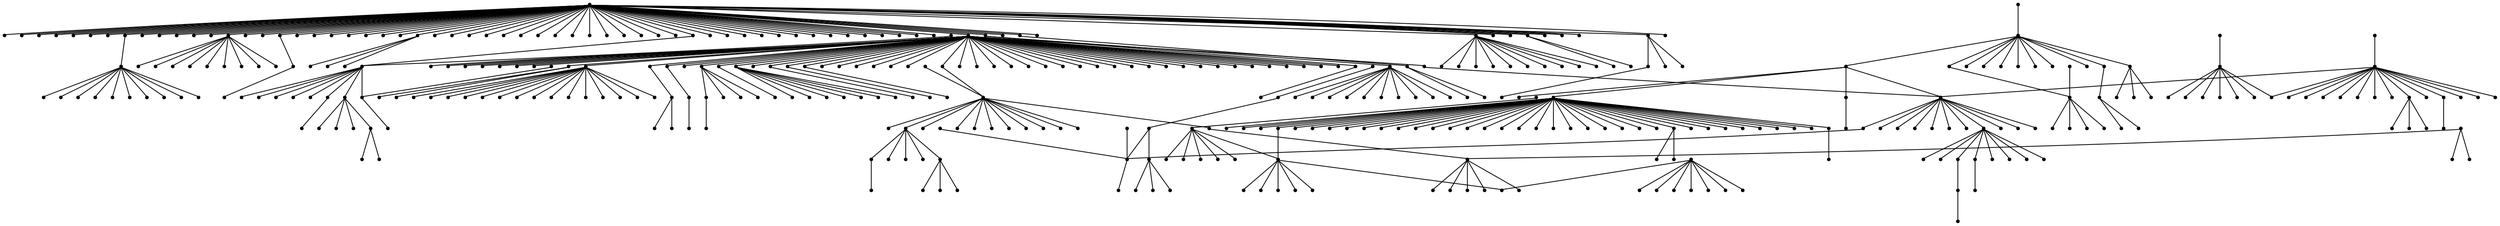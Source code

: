 strict graph "" {
	graph [bb="0,0,589.62,498.3",
		"edge"="{'pos': ''}",
		file="/Users/felicedeluca/Developer/UofA/mlgd/datasets/eucore/set1/output/sfdpnocrossings/dot/EU_core_Layer8_no_crossings_drawing.dot",
		"graph"="{'bb': '0,0,589.62,498.3', 'edge': \"{'pos': ''}\", 'file': '/Users/felicedeluca/Developer/UofA/mlgd/datasets/eucore/set1/output/sfdpnocrossings/\
dot/EU_core_Layer8_no_crossings_drawing.dot', 'graph': \"{'bb': '0,0,589.62,498.3', 'file': '/Users/felicedeluca/Developer/UofA/mlgd/\
datasets/eucore/set1/output/sfdpnocrossings/dot/EU_core_Layer8_no_crossings_drawing.dot', 'overlap': 'prism'}\", 'node': \"{'height': '', '\
label': '\\\\N', 'level': '', 'penwidth': '1', 'pos': '', 'shape': 'point', 'width': ''}\", 'overlap': 'prism'}",
		"node"="{'height': '', 'label': '\\N', 'level': '', 'penwidth': '1', 'pos': '', 'shape': 'point', 'width': ''}",
		overlap=prism
	];
	node [label="\N",
		penwidth=1,
		shape=point
	];
	13	 [height=0.05,
		label=64,
		level=1,
		pos="180.09999999999997,48.49000000000001",
		width=0.05];
	441	 [height=0.05,
		label=318,
		level=1,
		pos="57.0,99.09000000000009",
		width=0.05];
	13 -- 441	 [pos="423.04,257.47 409.24,263.14 317.75,300.75 303.53,306.59"];
	5	 [height=0.05,
		label=105,
		level=1,
		pos="151.14999999999998,89.75999999999999",
		width=0.05];
	13 -- 5	 [pos="397.08,296.25 401.84,289.46 418.87,265.17 423.57,258.47"];
	158	 [height=0.05,
		label=209,
		level=1,
		pos="251.33999999999997,-18.299999999999955",
		width=0.05];
	13 -- 158	 [pos="426.26,255.36 435.54,246.67 485.29,200.02 494.54,191.35"];
	10	 [height=0.05,
		label=21,
		level=1,
		pos="183.25,163.85000000000008",
		width=0.05];
	13 -- 10	 [pos="427.87,370.11 427.49,356.1 425.22,272.99 424.83,258.81"];
	15	 [height=0.05,
		label=412,
		level=1,
		pos="223.23000000000002,160.00000000000006",
		width=0.05];
	13 -- 15	 [pos="425.52,258.69 430.76,272.22 461.84,352.56 467.14,366.27"];
	18	 [height=0.05,
		label=305,
		level=2,
		pos="145.06,78.16000000000003",
		width=0.05];
	13 -- 18	 [pos="423.27,258.03 417.51,262.91 396.89,280.37 391.2,285.18"];
	20	 [height=0.05,
		label=271,
		level=2,
		pos="170.05,114.26000000000005",
		width=0.05];
	13 -- 20	 [pos="424.49,258.65 423.02,268.25 416.42,311.41 415,320.74"];
	23	 [height=0.05,
		label=389,
		level=2,
		pos="142.83999999999997,-38.41999999999996",
		width=0.05];
	13 -- 23	 [pos="424,254.94 419.15,243.63 393.13,182.93 388.29,171.65"];
	25	 [height=0.05,
		label=357,
		level=2,
		pos="166.94,79.46000000000004",
		width=0.05];
	13 -- 25	 [pos="424.07,258.42 421.8,263.75 414.75,280.34 412.39,285.89"];
	29	 [height=0.05,
		label=131,
		level=2,
		pos="221.75,-14.810000000000002",
		width=0.05];
	13 -- 29	 [pos="425.81,255.19 431.52,246.51 459.28,204.32 465.28,195.2"];
	55	 [height=0.05,
		label=16,
		level=1,
		pos="251.07999999999998,74.35000000000002",
		width=0.05];
	13 -- 55	 [pos="426.53,257.39 436.35,260.97 484.41,278.47 494.07,281.99"];
	70	 [height=0.05,
		label=196,
		level=4,
		pos="238.51999999999998,85.72000000000003",
		width=0.05];
	13 -- 70	 [pos="426.72,257.99 435.75,263.75 473.5,287.8 481.65,292.99"];
	107	 [height=0.05,
		label=395,
		level=3,
		pos="226.26999999999998,97.18",
		width=0.05];
	13 -- 107	 [pos="426.31,258.37 433.32,265.77 462.24,296.26 469.36,303.77"];
	119	 [height=0.05,
		label=199,
		level=2,
		pos="164.42000000000002,-20.00999999999999",
		width=0.05];
	13 -- 119	 [pos="424.32,254.78 422.03,244.78 411.75,199.82 409.53,190.11"];
	136	 [height=0.05,
		label=489,
		level=1,
		pos="266.68,32.48000000000002",
		width=0.05];
	13 -- 136	 [pos="426.58,256.42 437.85,254.34 498.32,243.15 509.56,241.08"];
	138	 [height=0.05,
		label=91,
		level=4,
		pos="178.45999999999998,-22.72999999999996",
		width=0.05];
	13 -- 138	 [pos="424.73,254.7 424.49,244.3 423.42,197.55 423.19,187.45"];
	141	 [height=0.05,
		label=466,
		level=2,
		pos="178.76999999999998,102.62000000000006",
		width=0.05];
	13 -- 141	 [pos="424.73,258.55 424.53,266.77 423.7,300.67 423.5,309.01"];
	167	 [height=0.05,
		label=223,
		level=2,
		pos="205.04000000000002,101.86000000000007",
		width=0.05];
	13 -- 167	 [pos="425.61,258.53 429.39,266.63 445.01,300.06 448.86,308.29"];
	180	 [height=0.05,
		label=329,
		level=1,
		pos="190.38,101.86000000000007",
		width=0.05];
	13 -- 180	 [pos="425.12,258.53 426.68,266.63 433.12,300.06 434.71,308.29"];
	204	 [height=0.05,
		label=243,
		level=2,
		pos="225.14,84.61000000000001",
		width=0.05];
	13 -- 204	 [pos="426.27,257.96 433.11,263.44 461.32,286.06 468.27,291.63"];
	213	 [height=0.05,
		label=184,
		level=2,
		pos="226.58999999999997,24.439999999999998",
		width=0.05];
	13 -- 213	 [pos="426.77,255.72 434.42,251.76 461.78,237.61 469.33,233.7"];
	214	 [height=0.05,
		label=238,
		level=3,
		pos="119.48000000000002,56.99000000000001",
		width=0.05];
	13 -- 214	 [pos="422.76,257.04 413.56,258.33 375.59,263.65 366.25,264.96"];
	215	 [height=0.05,
		label=306,
		level=2,
		pos="108.14999999999998,44.28000000000003",
		width=0.05];
	13 -- 215	 [pos="422.7,256.63 412.19,256.02 364.98,253.25 354.78,252.65"];
	280	 [height=0.05,
		label=269,
		level=1,
		pos="251.71999999999997,110.68",
		width=0.05];
	13 -- 280	 [pos="426.27,258.05 435.59,266.15 485.62,309.57 494.92,317.64"];
	288	 [height=0.05,
		label=601,
		level=4,
		pos="186.14999999999998,86.38",
		width=0.05];
	13 -- 288	 [pos="425.1,258.79 426.16,265.43 429.51,286.39 430.53,292.78"];
	389	 [height=0.05,
		label=397,
		level=4,
		pos="181.45,71.79000000000002",
		width=0.05];
	13 -- 389	 [pos="424.88,258.58 425.13,262.87 425.75,273.56 426.01,278.03"];
	391	 [height=0.05,
		label=281,
		level=2,
		pos="215.08999999999997,43.06",
		width=0.05];
	13 -- 391	 [pos="426.66,256.46 432.68,255.53 451.43,252.62 457.7,251.64"];
	393	 [height=0.05,
		label=309,
		level=3,
		pos="211.95,89.76999999999998",
		width=0.05];
	13 -- 393	 [pos="426.14,258.53 431.38,265.32 450.13,289.61 455.3,296.31"];
	414	 [height=0.05,
		label=234,
		level=2,
		pos="168.27999999999997,60.75999999999999",
		width=0.05];
	13 -- 414	 [pos="423.33,258.26 421.06,260.61 416.69,265.14 414.42,267.51"];
	416	 [height=0.05,
		label=244,
		level=1,
		pos="200.58999999999997,-30.44999999999999",
		width=0.05];
	13 -- 416	 [pos="425.28,254.8 428.12,243.88 442,190.44 444.78,179.7"];
	420	 [height=0.05,
		label=405,
		level=1,
		pos="225.59999999999997,113.47000000000008",
		width=0.05];
	13 -- 420	 [pos="425.9,258.36 432.14,267.27 462.47,310.58 469.02,319.94"];
	433	 [height=0.05,
		label=685,
		level=2,
		pos="226.69,37.170000000000016",
		width=0.05];
	13 -- 433	 [pos="426.78,256.27 434.44,254.4 461.87,247.74 469.43,245.9"];
	437	 [height=0.05,
		label=106,
		level=1,
		pos="126.00999999999999,-19.079999999999984",
		width=0.05];
	13 -- 437	 [pos="423.44,255.08 416.02,245.82 379.98,200.78 372.18,191.04"];
	454	 [height=0.05,
		label=173,
		level=1,
		pos="216.26999999999998,69.78000000000003",
		width=0.05];
	13 -- 454	 [pos="426.33,257.67 432.17,261.11 452.8,273.24 459.1,276.95"];
	457	 [height=0.05,
		label=42,
		level=2,
		pos="242.36,44.26000000000005",
		width=0.05];
	13 -- 457	 [pos="426.57,256.63 435.51,256.02 475.1,253.33 484.86,252.67"];
	528	 [height=0.05,
		label=323,
		level=4,
		pos="210.14,-10.310000000000002",
		width=0.05];
	13 -- 528	 [pos="425.64,255.06 429.95,246.62 449.06,209.23 453.77,200.01"];
	564	 [height=0.05,
		label=201,
		level=2,
		pos="131.17000000000002,27.689999999999998",
		width=0.05];
	13 -- 564	 [pos="422.67,255.86 414.63,252.44 385.83,240.19 377.89,236.82"];
	566	 [height=0.05,
		label=2,
		level=1,
		pos="197.32999999999998,113.47000000000008",
		width=0.05];
	13 -- 566	 [pos="425.27,258.63 427.79,268.12 439.1,310.76 441.54,319.97"];
	567	 [height=0.05,
		label=177,
		level=2,
		pos="132.12,53.960000000000036",
		width=0.05];
	13 -- 567	 [pos="422.71,256.99 414.82,257.89 386.58,261.11 378.8,262"];
	573	 [height=0.05,
		label=6,
		level=1,
		pos="196.45999999999998,125.07",
		width=0.05];
	13 -- 573	 [pos="425.18,258.65 427.44,269.24 438.52,321.08 440.74,331.51"];
	592	 [height=0.05,
		label=141,
		level=1,
		pos="197.74,-42.32000000000002",
		width=0.05];
	13 -- 592	 [pos="425.14,254.86 427.44,243.04 439.76,179.61 442.05,167.82"];
	622	 [height=0.05,
		label=66,
		level=4,
		pos="189.40999999999997,24.100000000000023",
		width=0.05];
	13 -- 622	 [pos="425.51,254.84 427.26,250.26 431.67,238.7 433.39,234.2"];
	632	 [height=0.05,
		label=103,
		level=2,
		pos="166.20999999999998,37.53000000000003",
		width=0.05];
	13 -- 632	 [pos="423.07,255.41 420.41,253.3 415.28,249.26 412.6,247.14"];
	650	 [height=0.05,
		label=215,
		level=1,
		pos="211.75,113.47000000000008",
		width=0.05];
	13 -- 650	 [pos="425.69,258.63 430.31,268.12 451.08,310.76 455.57,319.97"];
	673	 [height=0.05,
		label=95,
		level=2,
		pos="213.61,14.480000000000018",
		width=0.05];
	13 -- 673	 [pos="426.22,255.29 431.73,249.7 451.45,229.68 456.89,224.16"];
	679	 [height=0.05,
		label=229,
		level=4,
		pos="129.32999999999998,-4.46999999999997",
		width=0.05];
	13 -- 679	 [pos="423.52,255.44 416.56,248.18 382.73,212.88 375.41,205.24"];
	680	 [height=0.05,
		label=430,
		level=2,
		pos="238.29000000000002,31.0",
		width=0.05];
	13 -- 680	 [pos="426.71,256.17 435.55,253.52 472,242.56 480.97,239.87"];
	693	 [height=0.05,
		label=140,
		level=3,
		pos="212.62,2.8100000000000023",
		width=0.05];
	13 -- 693	 [pos="425.86,255.23 430.8,248.3 451.17,219.69 456.18,212.65"];
	709	 [height=0.05,
		label=10,
		level=2,
		pos="203.3,37.44",
		width=0.05];
	13 -- 709	 [pos="426.6,255.89 430.96,253.81 441.95,248.57 446.24,246.53"];
	752	 [height=0.05,
		label=0,
		level=3,
		pos="165.99,25.80000000000001",
		width=0.05];
	13 -- 752	 [pos="423.67,254.97 421.07,250.79 414.6,240.38 411.89,236.03"];
	777	 [height=0.05,
		label=149,
		level=4,
		pos="156.67000000000002,66.88",
		width=0.05];
	13 -- 777	 [pos="423.24,257.96 419,261.28 407.2,270.55 402.92,273.91"];
	796	 [height=0.05,
		label=124,
		level=3,
		pos="188.08999999999997,12.180000000000007",
		width=0.05];
	13 -- 796	 [pos="425.21,254.8 426.61,248.44 431.03,228.35 432.38,222.22"];
	800	 [height=0.05,
		label=89,
		level=2,
		pos="283.21,59.59000000000003",
		width=0.05];
	13 -- 800	 [pos="426.57,256.95 439.08,258.29 513.38,266.29 526.05,267.65"];
	807	 [height=0.05,
		label=300,
		level=2,
		pos="140.94,-14.620000000000005",
		width=0.05];
	13 -- 807	 [pos="423.81,255.19 418.44,246.54 392.35,204.48 386.7,195.38"];
	816	 [height=0.05,
		label=198,
		level=4,
		pos="133.45999999999998,84.31",
		width=0.05];
	13 -- 816	 [pos="423.22,257.95 416.14,263.38 386.94,285.81 379.74,291.34"];
	850	 [height=0.05,
		label=506,
		level=2,
		pos="181.89,114.27000000000004",
		width=0.05];
	13 -- 850	 [pos="424.83,258.65 425.09,268.09 426.23,309.92 426.51,320.22"];
	853	 [height=0.05,
		label=859,
		level=2,
		pos="176.48000000000002,14.189999999999998",
		width=0.05];
	13 -- 853	 [pos="424.58,254.91 423.96,249.01 422.02,230.62 421.37,224.47"];
	860	 [height=0.05,
		label=232,
		level=1,
		pos="243.89999999999998,19.390000000000043",
		width=0.05];
	13 -- 860	 [pos="426.62,255.91 435.93,251.67 477.81,232.57 486.85,228.44"];
	872	 [height=0.05,
		label=498,
		level=1,
		pos="195.19,-11.639999999999986",
		width=0.05];
	13 -- 872	 [pos="425.28,254.75 427.57,245.62 437.02,207.97 439.35,198.69"];
	876	 [height=0.05,
		label=24,
		level=4,
		pos="135.02999999999997,14.460000000000036",
		width=0.05];
	13 -- 876	 [pos="423.28,255.62 416.43,250.45 388.21,229.14 381.26,223.89"];
	887	 [height=0.05,
		label=11,
		level=2,
		pos="164.23000000000002,-6.779999999999973",
		width=0.05];
	13 -- 887	 [pos="424.25,254.91 421.84,246.52 411.9,211.9 409.45,203.38"];
	893	 [height=0.05,
		label=379,
		level=2,
		pos="139.55,99.13000000000005",
		width=0.05];
	13 -- 893	 [pos="423.43,258.44 417.27,266.13 391.88,297.84 385.63,305.65"];
	899	 [height=0.05,
		label=376,
		level=2,
		pos="204.65999999999997,66.26999999999998",
		width=0.05];
	13 -- 899	 [pos="426.39,257.92 430.83,261.13 443.21,270.09 447.69,273.34"];
	926	 [height=0.05,
		label=222,
		level=2,
		pos="162.87,9.650000000000034",
		width=0.05];
	13 -- 926	 [pos="424.04,255.09 421.25,248.81 411.43,226.66 408.43,219.89"];
	944	 [height=0.05,
		label=950,
		level=3,
		pos="177.81,30.32000000000005",
		width=0.05];
	13 -- 944	 [pos="424.53,254.81 424.09,251.29 423.16,243.92 422.72,240.46"];
	956	 [height=0.05,
		label=372,
		level=4,
		pos="198.54000000000002,0.57000000000005",
		width=0.05];
	13 -- 956	 [pos="425.57,254.69 428.6,246.81 439.46,218.6 442.45,210.82"];
	963	 [height=0.05,
		label=57,
		level=2,
		pos="113.32999999999998,30.390000000000043",
		width=0.05];
	13 -- 963	 [pos="422.85,256.23 413.1,253.59 369.29,241.71 359.82,239.14"];
	968	 [height=0.05,
		label=164,
		level=2,
		pos="198.51999999999998,90.25999999999999",
		width=0.05];
	13 -- 968	 [pos="425.57,258.55 428.6,265.42 439.44,290 442.43,296.78"];
	969	 [height=0.05,
		label=108,
		level=3,
		pos="183.5,0.5",
		width=0.05];
	13 -- 969	 [pos="424.92,254.69 425.48,246.8 427.49,218.55 428.04,210.76"];
	2	 [height=0.05,
		label=443,
		level=2,
		pos="7.310000000000002,80.04000000000002",
		width=0.05];
	441 -- 2	 [pos="254.12,289.12 262.3,292.25 291.54,303.47 299.61,306.56"];
	635	 [height=0.05,
		label=82,
		level=1,
		pos="-7.2900000000000205,145.50000000000006",
		width=0.05];
	441 -- 635	 [pos="300.09,308.5 291.27,314.87 248.43,345.8 239.16,352.49"];
	14	 [height=0.05,
		label=96,
		level=1,
		pos="22.70999999999998,45.5",
		width=0.05];
	441 -- 14	 [pos="268.54,255.55 273.74,263.68 295.21,297.25 300.5,305.51"];
	769	 [height=0.05,
		label=282,
		level=1,
		pos="-50.15999999999997,106.98000000000008",
		width=0.05];
	441 -- 769	 [pos="299.82,307.49 286.81,308.45 209.61,314.13 196.43,315.1"];
	22	 [height=0.05,
		label=333,
		level=1,
		pos="34.69,128.66000000000003",
		width=0.05];
	441 -- 22	 [pos="280.57,335.33 284.48,330.15 296.82,313.79 300.58,308.81"];
	40	 [height=0.05,
		label=375,
		level=1,
		pos="-15.270000000000039,61.389999999999986",
		width=0.05];
	441 -- 40	 [pos="231.19,270.58 241.19,275.8 290.12,301.32 299.96,306.45"];
	154	 [height=0.05,
		label=411,
		level=1,
		pos="113.27999999999997,127.97000000000008",
		width=0.05];
	441 -- 154	 [pos="356.09,335.27 347.54,330.88 312.3,312.8 303.62,308.35"];
	47	 [height=0.05,
		label=326,
		level=3,
		pos="34.31999999999999,54.93000000000001",
		width=0.05];
	441 -- 47	 [pos="279.97,265.09 283.71,272.35 297.05,298.34 300.73,305.51"];
	676	 [height=0.05,
		label=409,
		level=1,
		pos="96.57,179.38000000000005",
		width=0.05];
	441 -- 676	 [pos="302.51,309.03 307.66,319.48 335.29,375.55 340.42,385.97"];
	189	 [height=0.05,
		label=5,
		level=1,
		pos="39.589999999999975,143.27000000000004",
		width=0.05];
	441 -- 189	 [pos="285.02,349.63 287.88,342.36 298.13,316.36 300.95,309.19"];
	610	 [height=0.05,
		label=47,
		level=1,
		pos="-70.82,110.50000000000006",
		width=0.05];
	441 -- 610	 [pos="299.87,307.51 285.55,308.79 190.54,317.27 175.78,318.59"];
	79	 [height=0.05,
		label=361,
		level=2,
		pos="53.170000000000016,39.56",
		width=0.05];
	441 -- 79	 [pos="297.98,249.8 298.56,258.84 300.96,296.12 301.55,305.3"];
	98	 [height=0.05,
		label=171,
		level=3,
		pos="22.71999999999997,58.170000000000016",
		width=0.05];
	441 -- 98	 [pos="268.87,268.19 274.51,274.92 294.69,299.01 300.25,305.65"];
	102	 [height=0.05,
		label=170,
		level=1,
		pos="83.57,62.43000000000001",
		width=0.05];
	441 -- 102	 [pos="327.1,272.27 322.73,278.3 307.1,299.88 302.79,305.82"];
	122	 [height=0.05,
		label=83,
		level=1,
		pos="19.75,80.04000000000002",
		width=0.05];
	441 -- 122	 [pos="266.43,289.32 272.96,292.66 293.56,303.2 299.84,306.41"];
	508	 [height=0.05,
		label=115,
		level=1,
		pos="66.68,155.07999999999998",
		width=0.05];
	441 -- 508	 [pos="302,309.22 303.47,317.72 309.53,352.78 311.02,361.41"];
	152	 [height=0.05,
		label=420,
		level=1,
		pos="31.74000000000001,69.79000000000002",
		width=0.05];
	441 -- 152	 [pos="277.77,279.62 282.2,284.76 296.18,300.97 300.44,305.91"];
	259	 [height=0.05,
		label=338,
		level=2,
		pos="69.19999999999999,46.73000000000002",
		width=0.05];
	441 -- 259	 [pos="313.35,257.24 311.35,265.85 304.17,296.67 302.19,305.17"];
	851	 [height=0.05,
		label=547,
		level=1,
		pos="115.52999999999997,216.28000000000003",
		width=0.05];
	441 -- 851	 [pos="302.51,309.01 309.06,322.14 352.57,409.25 359.33,422.78"];
	177	 [height=0.05,
		label=107,
		level=1,
		pos="104.25,159.95",
		width=0.05];
	441 -- 177	 [pos="347.76,366.71 341.28,358.36 309.79,317.8 302.98,309.03"];
	178	 [height=0.05,
		label=176,
		level=4,
		pos="33.80000000000001,116.99000000000007",
		width=0.05];
	441 -- 178	 [pos="280,324.08 284.19,320.84 295.88,311.82 300.12,308.56"];
	183	 [height=0.05,
		label=283,
		level=1,
		pos="74.14999999999998,113.66000000000003",
		width=0.05];
	441 -- 183	 [pos="317.25,320.58 313.93,317.76 306.3,311.27 303.11,308.57"];
	233	 [height=0.05,
		label=84,
		level=1,
		pos="-2.5200000000000387,91.86000000000001",
		width=0.05];
	441 -- 233	 [pos="244.14,300.36 253.17,301.46 290.45,305.99 299.63,307.1"];
	244	 [height=0.05,
		label=417,
		level=2,
		pos="78.98000000000002,139.41000000000003",
		width=0.05];
	441 -- 244	 [pos="322.72,345.93 319.1,339.3 306.16,315.58 302.6,309.03"];
	254	 [height=0.05,
		label=13,
		level=1,
		pos="70.90999999999997,75.76999999999998",
		width=0.05];
	441 -- 254	 [pos="314.5,285.86 311.89,290.24 305.3,301.29 302.73,305.59"];
	264	 [height=0.05,
		label=615,
		level=2,
		pos="74.39999999999998,102.06",
		width=0.05];
	441 -- 264	 [pos="317.21,310 313.85,309.43 306.79,308.23 303.48,307.66"];
	355	 [height=0.05,
		label=121,
		level=1,
		pos="96.89999999999998,135.05",
		width=0.05];
	441 -- 355	 [pos="339.86,341.76 333.3,335.85 309.82,314.69 303.34,308.85"];
	299	 [height=0.05,
		label=426,
		level=2,
		pos="33.110000000000014,98.5",
		width=0.05];
	441 -- 299	 [pos="279.66,306.8 284.15,306.92 295.47,307.2 299.88,307.31"];
	320	 [height=0.05,
		label=48,
		level=2,
		pos="44.94,87.09000000000003",
		width=0.05];
	441 -- 320	 [pos="291.1,296.82 293.41,299.12 297.87,303.56 300.19,305.87"];
	983	 [height=0.05,
		label=485,
		level=3,
		pos="103.43,95.69999999999999",
		width=0.05];
	441 -- 983	 [pos="303.67,307.21 311.31,306.65 338.64,304.65 346.17,304.1"];
	382	 [height=0.05,
		label=36,
		level=3,
		pos="61.18000000000001,111.55000000000001",
		width=0.05];
	441 -- 382	 [pos="305.21,317.87 304.4,315.46 303.03,311.39 302.26,309.09"];
	443	 [height=0.05,
		label=455,
		level=2,
		pos="22.189999999999998,114.85000000000008",
		width=0.05];
	441 -- 443	 [pos="299.81,308.2 293.71,310.96 274.45,319.68 268.58,322.33"];
	451	 [height=0.05,
		label=370,
		level=4,
		pos="21.089999999999975,91.63999999999999",
		width=0.05];
	441 -- 451	 [pos="299.75,306.95 293.46,305.65 273.59,301.52 267.54,300.27"];
	509	 [height=0.05,
		label=494,
		level=1,
		pos="76.44999999999999,125.27000000000004",
		width=0.05];
	441 -- 509	 [pos="302.96,309.07 306.54,313.89 316.65,327.5 320.02,332.04"];
	521	 [height=0.05,
		label=113,
		level=1,
		pos="48.639999999999986,119.99000000000007",
		width=0.05];
	441 -- 521	 [pos="300.91,309.28 299.29,313.32 295.57,322.62 294.02,326.5"];
	598	 [height=0.05,
		label=245,
		level=2,
		pos="80.21999999999997,89.86000000000001",
		width=0.05];
	441 -- 598	 [pos="303.5,306.63 307.86,304.89 318.86,300.52 323.15,298.81"];
	611	 [height=0.05,
		label=486,
		level=2,
		pos="64.82999999999998,127.61000000000007",
		width=0.05];
	441 -- 611	 [pos="302.19,309.22 303.61,314.38 307.56,328.74 308.99,333.95"];
	631	 [height=0.05,
		label=367,
		level=1,
		pos="88.08999999999997,123.44999999999999",
		width=0.05];
	441 -- 631	 [pos="303.35,308.66 308.8,312.93 326,326.4 331.24,330.51"];
	637	 [height=0.05,
		label=183,
		level=1,
		pos="68.61000000000001,90.44999999999999",
		width=0.05];
	441 -- 637	 [pos="303.49,306 305.74,304.33 309.53,301.51 311.67,299.91"];
	707	 [height=0.05,
		label=482,
		level=2,
		pos="9.109999999999957,91.63999999999999",
		width=0.05];
	441 -- 707	 [pos="299.62,307.03 291.74,305.81 263.56,301.42 255.79,300.21"];
	793	 [height=0.05,
		label=114,
		level=1,
		pos="45.39999999999998,108.36000000000007",
		width=0.05];
	441 -- 793	 [pos="300.26,308.49 298.03,310.27 293.75,313.69 291.51,315.47"];
	806	 [height=0.05,
		label=444,
		level=4,
		pos="55.56,67.24000000000001",
		width=0.05];
	441 -- 806	 [pos="301.59,305.26 301.32,299.39 300.57,282.83 300.32,277.32"];
	831	 [height=0.05,
		label=256,
		level=1,
		pos="43.629999999999995,74.09000000000003",
		width=0.05];
	441 -- 831	 [pos="300.8,305.71 298.39,301.19 291.65,288.59 289.21,284.03"];
	840	 [height=0.05,
		label=424,
		level=1,
		pos="11.109999999999957,56.73000000000002",
		width=0.05];
	441 -- 840	 [pos="300.15,305.94 293.19,299.51 264.44,272.98 257.37,266.44"];
	852	 [height=0.05,
		label=263,
		level=2,
		pos="96.14999999999998,74.82",
		width=0.05];
	441 -- 852	 [pos="303.36,306.31 309.8,302.32 332.84,288.03 339.19,284.09"];
	886	 [height=0.05,
		label=423,
		level=3,
		pos="91.82,87.97000000000003",
		width=0.05];
	441 -- 886	 [pos="303.55,306.76 309.65,304.81 328.92,298.66 334.79,296.78"];
	921	 [height=0.05,
		label=160,
		level=1,
		pos="40.20999999999998,43.32000000000005",
		width=0.05];
	441 -- 921	 [pos="301.12,305.5 298.57,297.03 288.06,262.1 285.47,253.5"];
	923	 [height=0.05,
		label=40,
		level=2,
		pos="58.65999999999997,78.85000000000002",
		width=0.05];
	441 -- 923	 [pos="301.83,305.48 302.14,301.73 302.84,293.27 303.16,289.27"];
	948	 [height=0.05,
		label=169,
		level=1,
		pos="71.39999999999998,64.01999999999998",
		width=0.05];
	441 -- 948	 [pos="302.45,305.47 304.98,299.32 312.94,279.92 315.37,274.01"];
	955	 [height=0.05,
		label=86,
		level=1,
		pos="86.0,111.84000000000009",
		width=0.05];
	441 -- 955	 [pos="303.58,308.19 308.93,310.54 324.01,317.17 329.03,319.38"];
	63	 [height=0.05,
		label=462,
		level=4,
		pos="162.64999999999998,219.17000000000002",
		width=0.05];
	10 -- 63	 [pos="427.24,373.95 424.12,382.35 411.21,416.99 408.04,425.52"];
	210	 [height=0.05,
		label=327,
		level=4,
		pos="203.51,193.67000000000002",
		width=0.05];
	10 -- 210	 [pos="429.02,373.71 432.5,378.84 443.37,394.82 447,400.17"];
	265	 [height=0.05,
		label=308,
		level=3,
		pos="164.69,164.56",
		width=0.05];
	10 -- 265	 [pos="425.94,372.18 422.35,372.32 414.82,372.61 411.28,372.75"];
	291	 [height=0.05,
		label=278,
		level=2,
		pos="164.98000000000002,141.11000000000007",
		width=0.05];
	10 -- 291	 [pos="426.73,370.62 423.43,366.51 414.22,355.05 410.89,350.9"];
	325	 [height=0.05,
		label=296,
		level=2,
		pos="181.38,222.00000000000006",
		width=0.05];
	10 -- 325	 [pos="427.87,374.04 427.58,382.87 426.41,419.29 426.12,428.26"];
	484	 [height=0.05,
		label=44,
		level=1,
		pos="191.65999999999997,189.03000000000003",
		width=0.05];
	10 -- 484	 [pos="428.59,374.08 430.17,378.82 434.16,390.74 435.71,395.39"];
	582	 [height=0.05,
		label=118,
		level=4,
		pos="168.25,190.2",
		width=0.05];
	10 -- 582	 [pos="426.95,373.84 424.23,378.6 416.68,391.88 413.94,396.69"];
	878	 [height=0.05,
		label=896,
		level=4,
		pos="194.84999999999997,169.32999999999998",
		width=0.05];
	10 -- 878	 [pos="429.74,372.97 431.88,373.98 435.43,375.65 437.62,376.69"];
	904	 [height=0.05,
		label=581,
		level=4,
		pos="163.36,206.87000000000006",
		width=0.05];
	10 -- 904	 [pos="427.07,373.96 423.8,381.03 412.09,406.36 408.87,413.34"];
	905	 [height=0.05,
		label=548,
		level=4,
		pos="191.59999999999997,203.65000000000003",
		width=0.05];
	10 -- 905	 [pos="428.38,374.25 429.84,381.22 434.46,403.24 435.87,409.95"];
	127	 [height=0.05,
		label=803,
		level=4,
		pos="261.56,211.2100000000001",
		width=0.05];
	15 -- 127	 [pos="469.18,369.96 475,377.74 499.01,409.81 504.92,417.71"];
	799	 [height=0.05,
		label=55,
		level=1,
		pos="229.82,222.98000000000008",
		width=0.05];
	15 -- 799	 [pos="468.1,370.08 469.04,379.11 473.23,419.16 474.26,429.04"];
	73	 [height=0.05,
		label=182,
		level=2,
		pos="138.71999999999997,-50.31",
		width=0.05];
	23 -- 73	 [pos="386.88,167.98 386.12,165.79 384.86,162.16 384.08,159.92"];
	819	 [height=0.05,
		label=162,
		level=2,
		pos="127.38999999999999,-62.10999999999996",
		width=0.05];
	23 -- 819	 [pos="386.51,168.29 383.71,164 375.93,152.07 373.11,147.75"];
	788	 [height=0.05,
		label=642,
		level=1,
		pos="274.29,83.85000000000002",
		width=0.05];
	55 -- 788	 [pos="497.58,283.35 501.94,285.14 512.93,289.64 517.22,291.39"];
	524	 [height=0.05,
		label=408,
		level=2,
		pos="296.08,25.05000000000001",
		width=0.05];
	136 -- 524	 [pos="513.28,240.26 518.6,238.91 533.42,235.16 538.78,233.81"];
	746	 [height=0.05,
		label=132,
		level=2,
		pos="283.60999999999996,6.439999999999998",
		width=0.05];
	136 -- 746	 [pos="512.47,239.03 515.53,234.33 524.06,221.21 527.16,216.45"];
	837	 [height=0.05,
		label=210,
		level=1,
		pos="307.72999999999985,-1.6099999999999568",
		width=0.05];
	136 -- 837	 [pos="513.12,239.28 519.87,233.67 544.04,213.6 550.7,208.07"];
	222	 [height=0.05,
		label=447,
		level=2,
		pos="291.46999999999997,130.9600000000001",
		width=0.05];
	280 -- 222	 [pos="534.45,338.35 527.91,335.01 504.51,323.07 498.06,319.78"];
	115	 [height=0.05,
		label=301,
		level=1,
		pos="199.284,-32.14839999999998",
		width=0.05];
	416 -- 115	 [pos="414.03,137.18 419.4,144.16 438.61,169.15 443.91,176.04"];
	195	 [height=0.05,
		label=422,
		level=3,
		pos="231.74,-38.10999999999996",
		width=0.05];
	416 -- 195	 [pos="474.38,170.65 468.64,172.06 452.45,176.05 447.05,177.38"];
	344	 [height=0.05,
		label=237,
		level=4,
		pos="199.5476,-31.218799999999987",
		width=0.05];
	416 -- 344	 [pos="420.92,159.85 425.72,163.39 439.27,173.39 443.79,176.72"];
	380	 [height=0.05,
		label=158,
		level=2,
		pos="237.09999999999997,-50.839999999999975",
		width=0.05];
	416 -- 380	 [pos="479.82,158.52 473.42,162.09 453.23,173.37 447.07,176.81"];
	383	 [height=0.05,
		label=963,
		level=3,
		pos="219.64999999999998,-54.259999999999934",
		width=0.05];
	416 -- 383	 [pos="463.08,155.57 459.64,159.87 450.03,171.87 446.55,176.21"];
	396	 [height=0.05,
		label=236,
		level=2,
		pos="200.0116,-31.081999999999994",
		width=0.05];
	416 -- 396	 [pos="432.14,163.47 434.83,166.4 440.87,173.01 443.73,176.12"];
	432	 [height=0.05,
		label=233,
		level=2,
		pos="229.95,-66.02999999999997",
		width=0.05];
	416 -- 432	 [pos="446.54,176.28 451.36,170.43 468.64,149.49 473.4,143.71"];
	624	 [height=0.05,
		label=58,
		level=1,
		pos="209.17000000000002,-65.87999999999994",
		width=0.05];
	416 -- 624	 [pos="445.73,175.91 447.21,169.81 451.81,150.82 453.34,144.47"];
	939	 [height=0.05,
		label=159,
		level=4,
		pos="207.96999999999997,-54.15999999999997",
		width=0.05];
	416 -- 939	 [pos="445.85,175.95 447.24,171.5 450.73,160.27 452.09,155.89"];
	789	 [height=0.05,
		label=454,
		level=2,
		pos="100.36000000000001,-40.44999999999999",
		width=0.05];
	437 -- 789	 [pos="369.01,187.78 364.28,183.84 350.95,172.73 346.5,169.03"];
	246	 [height=0.05,
		label=407,
		level=2,
		pos="194.89999999999998,-91.97999999999996",
		width=0.05];
	592 -- 246	 [pos="439.7,118.41 440.16,126.58 441.84,155.81 442.3,163.87"];
	92	 [height=0.05,
		label=304,
		level=4,
		pos="307.6499999999999,56.00999999999999",
		width=0.05];
	800 -- 92	 [pos="550.41,264.55 545.82,265.23 534.25,266.92 529.73,267.58"];
	121	 [height=0.05,
		label=88,
		level=4,
		pos="309.60999999999996,38.200000000000045",
		width=0.05];
	800 -- 121	 [pos="552.87,247.61 548.33,251.29 534.18,262.76 529.45,266.59"];
	568	 [height=0.05,
		label=845,
		level=4,
		pos="324.59999999999997,56.98000000000002",
		width=0.05];
	800 -- 568	 [pos="567.05,265.38 559.8,265.84 536.91,267.28 529.93,267.72"];
	3	 [height=0.05,
		label=453,
		level=4,
		pos="-4.53000000000003,179.8400000000001",
		width=0.05];
	635 -- 3	 [pos="240,386.25 239.52,380.35 238.05,361.94 237.55,355.79"];
	257	 [height=0.05,
		label=748,
		level=4,
		pos="-42.120000000000005,133.16000000000003",
		width=0.05];
	635 -- 257	 [pos="204.43,342.09 210.53,344.25 229.8,351.08 235.67,353.16"];
	21	 [height=0.05,
		label=441,
		level=2,
		pos="-26.400000000000034,86.80000000000001",
		width=0.05];
	769 -- 21	 [pos="216.72,296.38 212.43,300.03 200.46,310.2 196.12,313.88"];
	159	 [height=0.05,
		label=288,
		level=4,
		pos="-61.99000000000001,98.90000000000003",
		width=0.05];
	769 -- 159	 [pos="184.54,308.42 186.83,309.99 190.69,312.62 192.88,314.12"];
	182	 [height=0.05,
		label=478,
		level=3,
		pos="-57.76599999999996,103.83800000000002",
		width=0.05];
	769 -- 182	 [pos="158.53,300.37 165.2,303.13 186.24,311.82 192.65,314.47"];
	267	 [height=0.05,
		label=371,
		level=1,
		pos="-47.74000000000001,100.40200000000004",
		width=0.05];
	769 -- 267	 [pos="205.97,284.12 203.89,289.78 197.4,307.41 195.24,313.3"];
	326	 [height=0.05,
		label=154,
		level=2,
		pos="-53.88599999999997,100.72200000000004",
		width=0.05];
	769 -- 326	 [pos="176.89,285.63 180.1,291.02 190.09,307.79 193.42,313.39"];
	466	 [height=0.05,
		label=355,
		level=2,
		pos="-62.29599999999999,105.83800000000008",
		width=0.05];
	769 -- 466	 [pos="135.85,309.72 145.07,310.59 183.08,314.16 192.43,315.04"];
	795	 [height=0.05,
		label=163,
		level=2,
		pos="-52.10759999999999,108.05480000000006",
		width=0.05];
	769 -- 795	 [pos="192.9,316.13 185.51,320.21 155.01,337.04 147.5,341.19"];
	507	 [height=0.05,
		label=393,
		level=1,
		pos="-51.39639999999997,108.37320000000005",
		width=0.05];
	769 -- 507	 [pos="164.94,348.57 170.02,342.84 188.22,322.34 193.23,316.69"];
	575	 [height=0.05,
		label=190,
		level=4,
		pos="-52.43000000000001,74.23000000000002",
		width=0.05];
	769 -- 575	 [pos="192.4,284.64 192.82,290.67 194,307.7 194.39,313.37"];
	825	 [height=0.05,
		label=153,
		level=2,
		pos="-60.158000000000015,108.38200000000006",
		width=0.05];
	769 -- 825	 [pos="192.37,315.54 184.15,316.69 154.73,320.82 146.61,321.96"];
	675	 [height=0.05,
		label=311,
		level=4,
		pos="-50.133599999999944,107.44480000000004",
		width=0.05];
	769 -- 675	 [pos="195.08,325.05 194.96,322.9 194.76,319.35 194.63,317.16"];
	744	 [height=0.05,
		label=531,
		level=2,
		pos="-38.39000000000004,98.16000000000003",
		width=0.05];
	769 -- 744	 [pos="204.84,307.51 202.59,309.2 198.24,312.45 195.98,314.15"];
	765	 [height=0.05,
		label=856,
		level=2,
		pos="-57.70400000000001,107.68600000000004",
		width=0.05];
	769 -- 765	 [pos="158.83,318.58 165.44,317.96 186.31,316.01 192.67,315.41"];
	854	 [height=0.05,
		label=404,
		level=1,
		pos="-51.695599999999956,107.5904000000001",
		width=0.05];
	769 -- 854	 [pos="192.46,316.06 185.73,318.74 164.49,327.18 158.02,329.75"];
	936	 [height=0.05,
		label=4,
		level=1,
		pos="-50.77159999999998,108.28760000000005",
		width=0.05];
	769 -- 936	 [pos="193.7,317 191.07,322.62 182.87,340.15 180.13,346"];
	841	 [height=0.05,
		label=627,
		level=2,
		pos="40.62399999999997,130.78400000000005",
		width=0.05];
	22 -- 841	 [pos="281.31,337.62 286.68,339.54 301.63,344.89 307.05,346.83"];
	616	 [height=0.05,
		label=679,
		level=1,
		pos="-72.01000000000005,42.900000000000034",
		width=0.05];
	40 -- 616	 [pos="227.52,269.04 218.91,266.23 183.38,254.65 174.63,251.8"];
	803	 [height=0.05,
		label=986,
		level=2,
		pos="135.21999999999997,135.44",
		width=0.05];
	154 -- 803	 [pos="359.68,336.81 363.72,338.19 373.79,341.62 378,343.05"];
	77	 [height=0.05,
		label=138,
		level=4,
		pos="96.15999999999997,202.63000000000005",
		width=0.05];
	676 -- 77	 [pos="340.87,409.07 340.95,404.78 341.13,394.11 341.21,389.65"];
	499	 [height=0.05,
		label=497,
		level=4,
		pos="81.86000000000001,229.82999999999998",
		width=0.05];
	676 -- 499	 [pos="327.17,435.93 329.59,427.63 338.25,397.93 340.63,389.74"];
	584	 [height=0.05,
		label=421,
		level=2,
		pos="97.52799999999996,180.36880000000002",
		width=0.05];
	676 -- 584	 [pos="363.91,411.03 359.79,406.78 346.95,393.53 342.66,389.1"];
	587	 [height=0.05,
		label=390,
		level=2,
		pos="97.1164,179.71840000000003",
		width=0.05];
	676 -- 587	 [pos="353.23,395.07 350.61,393.44 345.57,390.32 342.94,388.69"];
	68	 [height=0.05,
		label=135,
		level=1,
		pos="-145.89,122.07999999999998",
		width=0.05];
	610 -- 68	 [pos="100.65,330.05 111.03,328.45 161.85,320.62 172.07,319.04"];
	387	 [height=0.05,
		label=25,
		level=4,
		pos="47.75999999999999,25.600000000000023",
		width=0.05];
	79 -- 387	 [pos="297.18,246.1 296.15,243.43 294.15,238.27 293.1,235.58"];
	724	 [height=0.05,
		label=38,
		level=2,
		pos="98.17000000000002,254.3",
		width=0.05];
	851 -- 724	 [pos="343.78,460.51 346.82,453.85 356.42,432.82 359.35,426.42"];
	174	 [height=0.05,
		label=133,
		level=1,
		pos="126.43,262.65000000000003",
		width=0.05];
	851 -- 174	 [pos="370.65,468.91 368.85,461.29 362.43,434 360.66,426.48"];
	227	 [height=0.05,
		label=165,
		level=1,
		pos="124.13999999999999,250.91000000000003",
		width=0.05];
	851 -- 227	 [pos="368.36,457.31 366.87,451.35 362.26,432.79 360.71,426.59"];
	329	 [height=0.05,
		label=87,
		level=1,
		pos="109.77999999999997,265.33",
		width=0.05];
	851 -- 329	 [pos="354.7,471.48 355.65,463.41 359.03,434.55 359.97,426.59"];
	751	 [height=0.05,
		label=339,
		level=2,
		pos="127.82,238.92000000000002",
		width=0.05];
	851 -- 751	 [pos="371.54,445.4 369.27,441.23 363.63,430.85 361.27,426.5"];
	782	 [height=0.05,
		label=437,
		level=3,
		pos="101.58999999999997,241.29000000000002",
		width=0.05];
	851 -- 782	 [pos="347.18,447.91 349.7,443.39 356.72,430.79 359.27,426.22"];
	925	 [height=0.05,
		label=340,
		level=1,
		pos="110.70999999999998,252.93",
		width=0.05];
	851 -- 925	 [pos="359.95,426.51 359.1,432.94 356.44,453.2 355.62,459.38"];
	256	 [height=0.05,
		label=544,
		level=4,
		pos="136.39999999999998,201.79000000000002",
		width=0.05];
	177 -- 256	 [pos="350.31,370.01 355.6,376.89 374.52,401.52 379.74,408.31"];
	241	 [height=0.05,
		label=654,
		level=4,
		pos="-25.75,98.40000000000003",
		width=0.05];
	233 -- 241	 [pos="240.33,300.63 235.97,301.86 224.97,304.96 220.68,306.17"];
	350	 [height=0.05,
		label=387,
		level=3,
		pos="115.02999999999997,100.12000000000006",
		width=0.05];
	983 -- 350	 [pos="357.9,307.69 355.76,306.88 352.21,305.52 350.02,304.69"];
	4	 [height=0.05,
		label=320,
		level=2,
		pos="-66.49000000000001,-151.49499999999995",
		width=0.05];
	651	 [height=0.05,
		label=350,
		level=1,
		pos="-68.14000000000004,-113.61099999999993",
		width=0.05];
	4 -- 651	 [pos="178.1,58.802 177.81,65.441 176.9,86.397 176.62,92.783"];
	823	 [height=0.05,
		label=94,
		level=2,
		pos="-81.96999999999997,-164.56699999999995",
		width=0.05];
	651 -- 823	 [pos="175.94,92.46 173.67,84.078 165.53,54.087 163.29,45.817"];
	57	 [height=0.05,
		label=351,
		level=2,
		pos="-67.95999999999998,-139.882",
		width=0.05];
	651 -- 57	 [pos="176.71,70.44 176.67,75.375 176.59,87.818 176.55,92.669"];
	892	 [height=0.05,
		label=191,
		level=2,
		pos="-38.660000000000025,-131.04199999999997",
		width=0.05];
	651 -- 892	 [pos="178.12,93.712 183.19,90.714 199,81.37 204.28,78.246"];
	337	 [height=0.05,
		label=533,
		level=1,
		pos="-66.54000000000002,-26.72999999999996",
		width=0.05];
	651 -- 337	 [pos="178.11,179.72 177.9,168.41 176.78,107.73 176.57,96.454"];
	157	 [height=0.05,
		label=157,
		level=2,
		pos="-84.30000000000001,-137.20999999999998",
		width=0.05];
	651 -- 157	 [pos="161.44,72.598 164.36,76.864 172.5,88.755 175.45,93.064"];
	678	 [height=0.05,
		label=342,
		level=2,
		pos="-114.84999999999997,-116.54899999999992",
		width=0.05];
	651 -- 678	 [pos="174.53,94.523 166.85,94.04 139.36,92.31 131.78,91.833"];
	486	 [height=0.05,
		label=936,
		level=3,
		pos="-37.56999999999999,-142.64799999999997",
		width=0.05];
	651 -- 486	 [pos="205.8,66.86 200.86,71.549 183.42,88.109 178.1,93.169"];
	497	 [height=0.05,
		label=178,
		level=4,
		pos="-53.129999999999995,-128.85399999999998",
		width=0.05];
	651 -- 497	 [pos="190.16,80.813 187.37,83.643 181.11,90.011 178.14,93.018"];
	536	 [height=0.05,
		label=180,
		level=1,
		pos="-108.55000000000001,-104.94999999999999",
		width=0.05];
	651 -- 536	 [pos="138.3,102.85 145.38,101.33 167.74,96.537 174.55,95.076"];
	737	 [height=0.05,
		label=204,
		level=4,
		pos="-96.93,-128.497",
		width=0.05];
	651 -- 737	 [pos="174.65,93.672 169.34,90.93 154.38,83.191 149.39,80.612"];
	828	 [height=0.05,
		label=593,
		level=3,
		pos="-91.36000000000001,-116.87299999999999",
		width=0.05];
	651 -- 828	 [pos="174.72,94.393 170.44,93.792 159.79,92.296 155.33,91.67"];
	43	 [height=0.05,
		label=776,
		level=4,
		pos="-55.81999999999999,-189.06900000000002",
		width=0.05];
	823 -- 43	 [pos="187.45,20.509 182.95,24.723 168.94,37.857 164.25,42.247"];
	281	 [height=0.05,
		label=206,
		level=2,
		pos="-82.68,-176.848",
		width=0.05];
	823 -- 281	 [pos="162.11,33.331 162.24,35.598 162.46,39.352 162.59,41.665"];
	322	 [height=0.05,
		label=200,
		level=4,
		pos="-90.62,-188.69199999999995",
		width=0.05];
	823 -- 322	 [pos="154.74,21.461 156.37,25.993 160.46,37.42 162.06,41.874"];
	346	 [height=0.05,
		label=172,
		level=1,
		pos="-2.230000000000018,-66.42999999999995",
		width=0.05];
	337 -- 346	 [pos="179.73,180.55 188.55,175.1 231.41,148.64 240.68,142.92"];
	337 -- 616	 [pos="177.98,183.54 177.19,193.71 173.6,239.4 172.82,249.28"];
	349	 [height=0.05,
		label=602,
		level=4,
		pos="-110.67000000000002,-33.589999999999975",
		width=0.05];
	337 -- 349	 [pos="176.25,181.24 168.99,180.11 143.01,176.07 135.85,174.95"];
	661	 [height=0.05,
		label=360,
		level=4,
		pos="-77.82999999999998,-42.359999999999985",
		width=0.05];
	337 -- 661	 [pos="176.76,179.62 174.5,176.49 170.05,170.34 167.97,167.46"];
	175	 [height=0.05,
		label=179,
		level=2,
		pos="-146.45499999999998,-119.91799999999995",
		width=0.05];
	678 -- 175	 [pos="100.3,88.563 106.12,89.184 122.56,90.935 128.03,91.519"];
	455	 [height=0.05,
		label=935,
		level=3,
		pos="0.1500000000000341,-167.35999999999996",
		width=0.05];
	486 -- 455	 [pos="243.21,41.962 237.01,46.027 214.81,60.571 208.69,64.582"];
	137	 [height=0.05,
		label=525,
		level=3,
		pos="165.93,-132.349",
		width=0.05];
	137 -- 246	 [pos="411.86,77.646 416.62,84.285 433.67,108.04 438.37,114.59"];
	401	 [height=0.05,
		label=43,
		level=3,
		pos="228.95999999999998,-80.04000000000002",
		width=0.05];
	246 -- 401	 [pos="441.41,116.92 447.27,118.97 465.53,125.37 471.63,127.51"];
	591	 [height=0.05,
		label=566,
		level=4,
		pos="144.02999999999997,-165.07699999999994",
		width=0.05];
	246 -- 591	 [pos="438.51,114.75 431.89,105.24 396.37,54.19 389.77,44.702"];
	197	 [height=0.05,
		label=266,
		level=2,
		pos="203.15999999999997,-150.94599999999997",
		width=0.05];
	246 -- 197	 [pos="447.57,59.276 446.31,68.228 441.14,105.15 439.86,114.25"];
	191	 [height=0.05,
		label=358,
		level=2,
		pos="182.18,-85.57999999999998",
		width=0.05];
	246 -- 191	 [pos="428.84,121.68 431.3,120.44 435.45,118.35 437.81,117.17"];
	377	 [height=0.05,
		label=213,
		level=2,
		pos="172.75,-108.92199999999997",
		width=0.05];
	246 -- 377	 [pos="438.12,115.17 434.12,112.1 422.96,103.57 418.92,100.48"];
	490	 [height=0.05,
		label=504,
		level=3,
		pos="208.65999999999997,-89.21999999999997",
		width=0.05];
	246 -- 490	 [pos="441.73,116.71 444.39,117.24 448.88,118.14 451.42,118.65"];
	550	 [height=0.05,
		label=499,
		level=2,
		pos="183.27999999999997,-97.20999999999998",
		width=0.05];
	246 -- 550	 [pos="437.76,115.46 435.62,114.5 432.07,112.9 429.88,111.92"];
	839	 [height=0.05,
		label=265,
		level=4,
		pos="218.09999999999997,-102.09999999999997",
		width=0.05];
	246 -- 839	 [pos="441.4,115.48 445.76,113.58 456.75,108.79 461.04,106.92"];
	545	 [height=0.05,
		label=366,
		level=1,
		pos="-75.14800000000002,79.18400000000003",
		width=0.05];
	957	 [height=0.05,
		label=187,
		level=1,
		pos="-74.80600000000004,67.334",
		width=0.05];
	545 -- 957	 [pos="157.03,430.61 157.29,421.61 158.37,384.51 158.63,375.37"];
	187	 [height=0.05,
		label=20,
		level=2,
		pos="-62.926000000000045,78.69999999999999",
		width=0.05];
	957 -- 187	 [pos="216.63,428.76 208.48,420.96 168.89,383.09 160.33,374.9"];
	34	 [height=0.05,
		label=1,
		level=2,
		pos="-65.56200000000007,78.53000000000003",
		width=0.05];
	957 -- 34	 [pos="203.37,427.45 196.23,418.8 166.37,382.63 159.92,374.82"];
	957 -- 616	 [pos="172.43,253.28 170.72,268.24 160.49,357.65 158.9,371.52"];
	62	 [height=0.05,
		label=518,
		level=2,
		pos="-81.72200000000004,72.63600000000002",
		width=0.05];
	957 -- 62	 [pos="125.6,398.7 131.29,394.34 151.64,378.74 157.25,374.44"];
	111	 [height=0.05,
		label=550,
		level=2,
		pos="-69.59400000000005,72.19600000000003",
		width=0.05];
	957 -- 111	 [pos="183.35,396.33 178.87,392.15 164.9,379.12 160.23,374.77"];
	198	 [height=0.05,
		label=145,
		level=2,
		pos="-78.92000000000007,74.65000000000003",
		width=0.05];
	957 -- 198	 [pos="139,408.33 142.32,402.43 154.06,381.57 157.64,375.2"];
	619	 [height=0.05,
		label=316,
		level=2,
		pos="-81.25400000000008,76.67200000000003",
		width=0.05];
	957 -- 619	 [pos="127.52,418.46 132.42,411.38 152.61,382.14 157.58,374.94"];
	883	 [height=0.05,
		label=932,
		level=1,
		pos="-79.65600000000006,65.79800000000003",
		width=0.05];
	957 -- 883	 [pos="136.34,366.25 140.9,367.7 152.39,371.34 156.86,372.76"];
	774	 [height=0.05,
		label=155,
		level=2,
		pos="-72.78000000000003,77.76600000000002",
		width=0.05];
	957 -- 774	 [pos="168.39,423.25 166.72,414.67 160.76,383.97 159.11,375.51"];
	862	 [height=0.05,
		label=473,
		level=1,
		pos="-76.22000000000003,76.84600000000006",
		width=0.05];
	957 -- 862	 [pos="151.92,418.85 153.09,411.02 157.25,383.03 158.4,375.32"];
	418	 [height=0.05,
		label=363,
		level=2,
		pos="-77.13000000000005,68.72600000000006",
		width=0.05];
	957 -- 418	 [pos="148.89,379.2 151.13,377.86 154.93,375.59 157.08,374.3"];
	532	 [height=0.05,
		label=459,
		level=2,
		pos="-79.40000000000003,71.07999999999998",
		width=0.05];
	957 -- 532	 [pos="137.22,390.83 141.38,387.45 152.95,378.01 157.15,374.59"];
	826	 [height=0.05,
		label=418,
		level=4,
		pos="-69.62800000000004,74.54599999999999",
		width=0.05];
	957 -- 826	 [pos="183.47,407.84 179.21,401.91 163.97,380.69 159.77,374.84"];
	857	 [height=0.05,
		label=152,
		level=2,
		pos="-72.47800000000007,68.30599999999998",
		width=0.05];
	957 -- 857	 [pos="168.51,377.43 166.36,376.54 162.81,375.05 160.61,374.14"];
	864	 [height=0.05,
		label=546,
		level=1,
		pos="-74.87400000000002,74.50600000000003",
		width=0.05];
	957 -- 864	 [pos="158.37,407.26 158.42,401.1 158.61,381.87 158.67,375.45"];
	11	 [height=0.05,
		label=452,
		level=3,
		pos="240.57,-87.32999999999998",
		width=0.05];
	11 -- 401	 [pos="483.44,122.07 481.19,123.48 477.4,125.86 475.26,127.2"];
	165	 [height=0.05,
		label=569,
		level=3,
		pos="250.18,-75.70999999999998",
		width=0.05];
	401 -- 165	 [pos="492.9,132.15 488.8,131.31 479.35,129.38 475.41,128.58"];
	471	 [height=0.05,
		label=275,
		level=4,
		pos="-40.55000000000001,-89.39999999999992",
		width=0.05];
	346 -- 471	 [pos="240.8,140.84 234.5,137.06 211.95,123.55 205.73,119.82"];
	58	 [height=0.05,
		label=820,
		level=1,
		pos="-59.879999999999995,-53.91999999999996",
		width=0.05];
	346 -- 58	 [pos="186.71,153.93 195.47,152.03 231.57,144.19 240.46,142.26"];
	83	 [height=0.05,
		label=60,
		level=2,
		pos="19.819999999999993,-92.99999999999994",
		width=0.05];
	346 -- 83	 [pos="263.31,116.69 259.52,121.26 247.7,135.5 243.75,140.26"];
	108	 [height=0.05,
		label=515,
		level=3,
		pos="44.69,-62.60999999999996",
		width=0.05];
	346 -- 108	 [pos="287.36,145.48 279.64,144.85 252.02,142.61 244.4,141.98"];
	798	 [height=0.05,
		label=295,
		level=1,
		pos="46.26999999999998,-81.46999999999997",
		width=0.05];
	346 -- 798	 [pos="244.53,141.18 252.51,138.71 281.06,129.85 288.93,127.41"];
	151	 [height=0.05,
		label=365,
		level=1,
		pos="49.629999999999995,-39.38999999999993",
		width=0.05];
	346 -- 151	 [pos="292.58,167.97 284.71,163.86 252.23,146.93 244.23,142.76"];
	181	 [height=0.05,
		label=128,
		level=1,
		pos="22.71999999999997,-80.69",
		width=0.05];
	346 -- 181	 [pos="265.76,128.51 261.25,131.08 248.68,138.26 244.12,140.87"];
	946	 [height=0.05,
		label=285,
		level=1,
		pos="58.329999999999984,-66.82",
		width=0.05];
	346 -- 946	 [pos="244.46,141.81 253.66,141.75 291.59,141.52 300.92,141.46"];
	224	 [height=0.05,
		label=219,
		level=3,
		pos="-35.43000000000001,-31.370000000000005",
		width=0.05];
	346 -- 224	 [pos="210.68,175.38 216.14,169.62 235.68,148.98 241.06,143.29"];
	506	 [height=0.05,
		label=212,
		level=1,
		pos="-59.18000000000001,-65.57",
		width=0.05];
	346 -- 506	 [pos="240.55,141.85 231.91,141.99 196.24,142.53 187.46,142.66"];
	301	 [height=0.05,
		label=143,
		level=2,
		pos="-17.310000000000002,-89.66000000000003",
		width=0.05];
	346 -- 301	 [pos="228.35,120.13 231.08,124.32 238.68,136.03 241.43,140.27"];
	307	 [height=0.05,
		label=61,
		level=2,
		pos="-15.120000000000005,-101.25999999999993",
		width=0.05];
	346 -- 307	 [pos="230.25,108.87 232.51,114.98 239.64,134.24 241.81,140.11"];
	310	 [height=0.05,
		label=167,
		level=2,
		pos="-23.370000000000005,-78.04000000000002",
		width=0.05];
	346 -- 310	 [pos="222.97,131.13 226.86,133.27 236.56,138.59 240.62,140.82"];
	315	 [height=0.05,
		label=197,
		level=4,
		pos="32.620000000000005,-61.10999999999996",
		width=0.05];
	346 -- 315	 [pos="275.43,146.86 269.43,145.95 250.75,143.09 244.5,142.14"];
	371	 [height=0.05,
		label=142,
		level=1,
		pos="35.76999999999998,-103.89999999999992",
		width=0.05];
	346 -- 371	 [pos="244.08,140.22 250.33,134.05 272.69,112 278.86,105.92"];
	398	 [height=0.05,
		label=440,
		level=2,
		pos="7.670000000000016,-26.149999999999977",
		width=0.05];
	346 -- 398	 [pos="242.98,143.99 244.72,151.05 250.2,173.34 251.87,180.13"];
	428	 [height=0.05,
		label=292,
		level=4,
		pos="-3.4599999999999795,-104.86999999999995",
		width=0.05];
	346 -- 428	 [pos="242.38,139.76 242.17,133.02 241.49,111.76 241.28,105.28"];
	442	 [height=0.05,
		label=655,
		level=2,
		pos="19.71999999999997,-14.46999999999997",
		width=0.05];
	346 -- 442	 [pos="243.18,143.55 246.51,151.44 260.26,183.99 263.65,192"];
	444	 [height=0.05,
		label=526,
		level=2,
		pos="38.01999999999998,-37.89999999999992",
		width=0.05];
	346 -- 444	 [pos="244.18,143.05 250.8,147.74 274.49,164.54 281.02,169.17"];
	461	 [height=0.05,
		label=205,
		level=4,
		pos="-32.129999999999995,-54.579999999999984",
		width=0.05];
	346 -- 461	 [pos="240.49,142.6 234.98,144.79 219.43,150.95 214.25,153.01"];
	479	 [height=0.05,
		label=28,
		level=1,
		pos="-7.2900000000000205,-43.21000000000001",
		width=0.05];
	346 -- 479	 [pos="242.05,143.65 241.12,147.93 238.79,158.58 237.82,163.04"];
	577	 [height=0.05,
		label=14,
		level=1,
		pos="-47.25,-54.579999999999984",
		width=0.05];
	346 -- 577	 [pos="240.51,142.33 233.11,144.28 206.61,151.26 199.3,153.18"];
	618	 [height=0.05,
		label=51,
		level=2,
		pos="-12.060000000000002,-31.609999999999957",
		width=0.05];
	346 -- 618	 [pos="241.92,143.7 240.23,149.69 234.96,168.36 233.2,174.6"];
	712	 [height=0.05,
		label=458,
		level=2,
		pos="-42.43000000000001,-66.19",
		width=0.05];
	346 -- 712	 [pos="240.29,141.84 233.24,141.88 211.01,142.02 204.23,142.06"];
	716	 [height=0.05,
		label=214,
		level=2,
		pos="-24.160000000000025,-42.97",
		width=0.05];
	346 -- 716	 [pos="241.01,143.36 237.04,147.61 225.99,159.43 221.99,163.71"];
	759	 [height=0.05,
		label=434,
		level=1,
		pos="-36.29000000000002,-77.79000000000002",
		width=0.05];
	346 -- 759	 [pos="240.62,141.21 234.76,139.26 216.5,133.17 210.4,131.14"];
	764	 [height=0.05,
		label=249,
		level=1,
		pos="20.45999999999998,-52.839999999999975",
		width=0.05];
	346 -- 764	 [pos="244.23,142.89 248.41,145.4 258.82,151.64 263.17,154.25"];
	849	 [height=0.05,
		label=166,
		level=1,
		pos="-18.510000000000048,-112.86200000000002",
		width=0.05];
	346 -- 849	 [pos="241.75,139.83 239.07,132.19 229.49,104.87 226.85,97.334"];
	894	 [height=0.05,
		label=464,
		level=2,
		pos="20.529999999999973,-33.48999999999995",
		width=0.05];
	346 -- 894	 [pos="243.67,143.6 247.66,149.37 260.25,167.6 264.09,173.15"];
	914	 [height=0.05,
		label=450,
		level=2,
		pos="20.980000000000018,-69.08999999999997",
		width=0.05];
	346 -- 914	 [pos="244.27,141.62 248.54,141.13 259.19,139.91 263.65,139.4"];
	922	 [height=0.05,
		label=419,
		level=1,
		pos="-28.920000000000016,-97.30000000000001",
		width=0.05];
	346 -- 922	 [pos="241.01,140.17 236.33,134.76 221.57,117.68 217.07,112.48"];
	924	 [height=0.05,
		label=130,
		level=4,
		pos="32.95999999999998,-26.299999999999955",
		width=0.05];
	346 -- 924	 [pos="243.96,143.55 249.75,150.15 270.46,173.77 276.17,180.29"];
	927	 [height=0.05,
		label=280,
		level=1,
		pos="-52.170000000000016,-89.19999999999999",
		width=0.05];
	346 -- 927	 [pos="240.79,141.07 233.2,137.61 201.93,123.35 194.23,119.84"];
	973	 [height=0.05,
		label=231,
		level=2,
		pos="55.139999999999986,-51.009999999999934",
		width=0.05];
	346 -- 973	 [pos="244.36,142.34 253.07,144.68 289,154.34 297.85,156.72"];
	978	 [height=0.05,
		label=123,
		level=4,
		pos="-3.490000000000009,-89.82",
		width=0.05];
	346 -- 978	 [pos="242.35,139.99 242.12,135.68 241.54,124.95 241.3,120.46"];
	980	 [height=0.05,
		label=181,
		level=2,
		pos="-45.05000000000001,-42.97999999999999",
		width=0.05];
	346 -- 980	 [pos="240.61,142.83 233.56,146.69 208.36,160.5 201.42,164.3"];
	277	 [height=0.05,
		label=79,
		level=3,
		pos="-34.829999999999984,-15.149999999999977",
		width=0.05];
	224 -- 277	 [pos="209.32,178.88 209.44,181.99 209.66,187.98 209.77,191.1"];
	537	 [height=0.05,
		label=480,
		level=1,
		pos="53.80000000000001,-123.08800000000002",
		width=0.05];
	371 -- 537	 [pos="281.86,102.85 285.18,99.319 293.46,90.515 296.92,86.833"];
	713	 [height=0.05,
		label=513,
		level=2,
		pos="35.420000000000016,8.510000000000048",
		width=0.05];
	442 -- 713	 [pos="265.43,195.3 268.27,199.45 276.18,211.03 279.05,215.23"];
	482	 [height=0.05,
		label=427,
		level=2,
		pos="19.39519999999997,-13.565999999999972",
		width=0.05];
	442 -- 482	 [pos="263.77,195.57 262.27,199.73 258.54,210.09 256.99,214.43"];
	143	 [height=0.05,
		label=195,
		level=4,
		pos="252.88,238.00000000000006",
		width=0.05];
	127 -- 143	 [pos="505.67,421.23 504.1,426.07 499.73,439.57 498.15,444.46"];
	56	 [height=0.05,
		label=208,
		level=2,
		pos="242.52999999999997,223.95",
		width=0.05];
	799 -- 56	 [pos="485.23,432.06 482.88,431.88 478.99,431.58 476.6,431.4"];
	72	 [height=0.05,
		label=3,
		level=2,
		pos="234.692,218.30200000000008",
		width=0.05];
	799 -- 72	 [pos="497.55,409.1 493.44,413.05 480.79,425.2 476.19,429.61"];
	370	 [height=0.05,
		label=59,
		level=2,
		pos="226.71999999999997,188.57999999999998",
		width=0.05];
	799 -- 370	 [pos="471.57,398.68 472.1,404.6 473.76,423.05 474.31,429.21"];
	723	 [height=0.05,
		label=481,
		level=3,
		pos="240.55,188.26000000000005",
		width=0.05];
	799 -- 723	 [pos="484.65,398.38 482.8,404.36 477.05,422.97 475.13,429.19"];
	445	 [height=0.05,
		label=552,
		level=3,
		pos="204.76999999999998,235.61000000000007",
		width=0.05];
	799 -- 445	 [pos="451.1,443.04 455.62,440.76 468.24,434.39 472.81,432.09"];
	463	 [height=0.05,
		label=738,
		level=4,
		pos="231.01,211.3400000000001",
		width=0.05];
	799 -- 463	 [pos="475.5,421.42 475.28,423.56 474.92,427.12 474.69,429.32"];
	602	 [height=0.05,
		label=63,
		level=1,
		pos="204.14,247.42000000000002",
		width=0.05];
	799 -- 602	 [pos="450.21,454.37 454.62,450.16 468.38,437.06 472.98,432.68"];
	613	 [height=0.05,
		label=194,
		level=3,
		pos="209.42000000000002,215.94",
		width=0.05];
	799 -- 613	 [pos="455.98,424.85 459.93,426.21 469.01,429.35 472.79,430.65"];
	830	 [height=0.05,
		label=126,
		level=4,
		pos="231.20999999999998,257.91",
		width=0.05];
	799 -- 830	 [pos="474.57,433.12 474.81,439.13 475.56,457.85 475.81,464.11"];
	934	 [height=0.05,
		label=56,
		level=2,
		pos="219.39,203.69",
		width=0.05];
	799 -- 934	 [pos="473.53,429.46 471.52,425.73 466.88,417.14 464.94,413.56"];
	488	 [height=0.05,
		label=254,
		level=1,
		pos="297.4899999999999,92.25999999999999",
		width=0.05];
	788 -- 488	 [pos="540.35,299.86 535.99,298.28 525,294.29 520.72,292.74"];
	645	 [height=0.05,
		label=284,
		level=3,
		pos="279.82,99.92000000000002",
		width=0.05];
	788 -- 645	 [pos="523.82,306.21 522.76,303.12 520.72,297.19 519.65,294.09"];
	243	 [height=0.05,
		label=242,
		level=4,
		pos="317.05,-13.479999999999961",
		width=0.05];
	837 -- 243	 [pos="560.59,196.24 558.8,198.52 555.36,202.9 553.56,205.18"];
	126	 [height=0.05,
		label=448,
		level=3,
		pos="282.65000000000003,142.56",
		width=0.05];
	222 -- 126	 [pos="528.71,349.01 530.42,346.77 533.29,342.98 534.93,340.83"];
	194	 [height=0.05,
		label=592,
		level=4,
		pos="289.33,180.14000000000004",
		width=0.05];
	222 -- 194	 [pos="534.1,386.28 534.45,378.19 535.72,349.25 536.06,341.27"];
	247	 [height=0.05,
		label=812,
		level=2,
		pos="284.3,159.17000000000002",
		width=0.05];
	222 -- 247	 [pos="535.68,341.07 534.39,346.17 530.77,360.39 529.47,365.54"];
	269	 [height=0.05,
		label=272,
		level=2,
		pos="296.7399999999999,143.22000000000008",
		width=0.05];
	222 -- 269	 [pos="536.98,341.13 538,343.5 539.71,347.5 540.69,349.77"];
	327	 [height=0.05,
		label=15,
		level=2,
		pos="328.54,112.31",
		width=0.05];
	222 -- 327	 [pos="538.15,338.21 544.64,334.95 565.14,324.63 571.39,321.49"];
	525	 [height=0.05,
		label=139,
		level=4,
		pos="324.81,96.98000000000002",
		width=0.05];
	222 -- 525	 [pos="537.59,337.76 543.07,332.17 562.69,312.17 568.1,306.66"];
	654	 [height=0.05,
		label=46,
		level=2,
		pos="330.76000000000005,133.63000000000005",
		width=0.05];
	222 -- 654	 [pos="538.27,339.36 545.15,339.83 566.88,341.31 573.5,341.76"];
	672	 [height=0.05,
		label=45,
		level=2,
		pos="291.54,103.87000000000006",
		width=0.05];
	222 -- 672	 [pos="536.16,337.09 536.17,332 536.2,319.18 536.21,314.18"];
	719	 [height=0.05,
		label=273,
		level=4,
		pos="276.78000000000003,172.52000000000004",
		width=0.05];
	222 -- 719	 [pos="535.52,341 533.11,347.84 524.46,372.3 522.08,379.05"];
	930	 [height=0.05,
		label=429,
		level=4,
		pos="308.35999999999996,147.27000000000004",
		width=0.05];
	222 -- 930	 [pos="537.71,340.72 540.98,343.88 548.5,351.14 551.63,354.17"];
	324	 [height=0.05,
		label=258,
		level=2,
		pos="90.38999999999999,-55.62999999999994",
		width=0.05];
	789 -- 324	 [pos="336.3,154.49 338.29,157.53 342.21,163.5 344.05,166.3"];
	729	 [height=0.05,
		label=8,
		level=4,
		pos="146.73000000000002,-199.89999999999992",
		width=0.05];
	591 -- 729	 [pos="388.86,41.311 389.32,35.321 390.77,16.655 391.25,10.415"];
	17	 [height=0.05,
		label=37,
		level=4,
		pos="71.62,-192.54399999999993",
		width=0.05];
	648	 [height=0.05,
		label=39,
		level=2,
		pos="78.11000000000001,-157.07",
		width=0.05];
	17 -- 648	 [pos="316.65,17.623 317.77,23.725 321.24,42.741 322.41,49.097"];
	64	 [height=0.05,
		label=151,
		level=3,
		pos="89.73000000000002,-166.98999999999995",
		width=0.05];
	648 -- 64	 [pos="332.99,42.487 330.76,44.391 326.46,48.054 324.23,49.964"];
	76	 [height=0.05,
		label=29,
		level=2,
		pos="75.90999999999997,-171.748",
		width=0.05];
	648 -- 76	 [pos="320.86,38.311 321.28,41.129 322.09,46.549 322.52,49.376"];
	648 -- 537	 [pos="299.79,83.345 304.05,77.39 317.49,58.593 321.59,52.864"];
	304	 [height=0.05,
		label=33,
		level=4,
		pos="97.27999999999997,-178.92799999999994",
		width=0.05];
	648 -- 304	 [pos="340.7,30.766 337.24,34.717 327.58,45.731 324.08,49.722"];
	563	 [height=0.05,
		label=34,
		level=4,
		pos="84.26600000000002,-162.9948",
		width=0.05];
	648 -- 563	 [pos="352.25,22.839 347.28,27.623 329.72,44.518 324.36,49.681"];
	915	 [height=0.05,
		label=35,
		level=2,
		pos="78.87640000000005,-158.69004",
		width=0.05];
	648 -- 915	 [pos="323.61,49.45 326.77,42.788 338.04,18.95 341.15,12.378"];
	473	 [height=0.05,
		label=221,
		level=1,
		pos="84.49000000000001,-126.93900000000002",
		width=0.05];
	537 -- 473	 [pos="327.15,81.574 321.6,82.27 306.14,84.21 300.54,84.913"];
	89	 [height=0.05,
		label=356,
		level=2,
		pos="53.45999999999998,-139.59499999999997",
		width=0.05];
	537 -- 89	 [pos="298.18,70.689 298.24,73.857 298.37,79.953 298.44,83.131"];
	163	 [height=0.05,
		label=509,
		level=2,
		pos="30.430000000000007,-135.98899999999998",
		width=0.05];
	537 -- 163	 [pos="276.95,73.283 281.34,75.707 292.4,81.817 296.72,84.2"];
	185	 [height=0.05,
		label=362,
		level=2,
		pos="71.32,-117.08800000000002",
		width=0.05];
	537 -- 185	 [pos="314.12,90.53 310.73,89.369 303.63,86.936 300.29,85.791"];
	286	 [height=0.05,
		label=252,
		level=1,
		pos="41.849999999999966,-115.50799999999998",
		width=0.05];
	537 -- 286	 [pos="288.4,91.568 290.71,90.102 294.61,87.629 296.82,86.226"];
	981	 [height=0.05,
		label=564,
		level=4,
		pos="67.08999999999997,-137.53500000000003",
		width=0.05];
	537 -- 981	 [pos="299.7,83.839 302.17,81.156 307.72,75.121 310.35,72.271"];
	711	 [height=0.05,
		label=707,
		level=4,
		pos="41.1816,131.99360000000007",
		width=0.05];
	841 -- 711	 [pos="322.07,375.8 319.5,370.23 312.25,354.51 309.84,349.27"];
	717	 [height=0.05,
		label=809,
		level=2,
		pos="38.301999999999964,133.06400000000002",
		width=0.05];
	841 -- 717	 [pos="298.86,357.55 301.08,355.36 305.37,351.15 307.61,348.95"];
	646	 [height=0.05,
		label=317,
		level=1,
		pos="115.83999999999997,-124.594",
		width=0.05];
	104	 [height=0.05,
		label=17,
		level=1,
		pos="139.05,-134.767",
		width=0.05];
	646 -- 104	 [pos="381.91,74.291 377.54,76.202 366.55,81.021 362.27,82.9"];
	662	 [height=0.05,
		label=218,
		level=2,
		pos="102.43,-129.02499999999992",
		width=0.05];
	646 -- 662	 [pos="358.42,82.974 355.83,82.117 351.46,80.671 348.98,79.851"];
	409	 [height=0.05,
		label=85,
		level=4,
		pos="109.0,-112.988",
		width=0.05];
	646 -- 409	 [pos="354.75,93.459 356.07,91.215 358.3,87.428 359.57,85.28"];
	646 -- 473	 [pos="331.22,81.475 336.89,81.899 352.69,83.081 358.41,83.509"];
	522	 [height=0.05,
		label=73,
		level=4,
		pos="84.05000000000001,-114.06400000000002",
		width=0.05];
	646 -- 522	 [pos="330.44,93.629 335.91,91.818 352.94,86.174 358.64,84.288"];
	810	 [height=0.05,
		label=310,
		level=4,
		pos="146.90999999999997,-98.98999999999995",
		width=0.05];
	646 -- 810	 [pos="362.19,85.043 367.63,89.53 384.82,103.69 390.06,108.01"];
	916	 [height=0.05,
		label=18,
		level=2,
		pos="129.62,-88.33999999999997",
		width=0.05];
	646 -- 916	 [pos="361.26,85.616 363.67,91.97 371.3,112.03 373.62,118.14"];
	970	 [height=0.05,
		label=226,
		level=2,
		pos="150.58999999999997,-110.76499999999993",
		width=0.05];
	646 -- 970	 [pos="362.38,84.41 368.48,86.833 387.7,94.483 393.56,96.814"];
	32	 [height=0.05,
		label=251,
		level=4,
		pos="-124.05000000000001,152.48000000000008",
		width=0.05];
	32 -- 68	 [pos="119.46,359.11 115.63,353.78 103.55,336.96 99.865,331.83"];
	50	 [height=0.05,
		label=93,
		level=1,
		pos="-169.11,103.97000000000008",
		width=0.05];
	68 -- 50	 [pos="77.093,313.42 81.29,316.69 92.99,325.81 97.23,329.12"];
	439	 [height=0.05,
		label=116,
		level=1,
		pos="-157.51299999999998,124.56",
		width=0.05];
	68 -- 439	 [pos="96.973,330.73 94.828,331.18 91.275,331.94 89.086,332.41"];
	453	 [height=0.05,
		label=62,
		level=1,
		pos="-140.14,84.18",
		width=0.05];
	68 -- 453	 [pos="99.099,328.3 100.11,321.66 103.29,300.7 104.26,294.31"];
	551	 [height=0.05,
		label=26,
		level=4,
		pos="-157.50400000000002,109.48000000000008",
		width=0.05];
	68 -- 551	 [pos="97.365,328.79 95.137,326.37 90.848,321.72 88.612,319.3"];
	558	 [height=0.05,
		label=336,
		level=1,
		pos="-163.348,69.85000000000002",
		width=0.05];
	68 -- 558	 [pos="98.209,328.6 95.558,320.67 84.625,287.96 81.933,279.91"];
	733	 [height=0.05,
		label=23,
		level=1,
		pos="-164.15300000000002,136.23000000000008",
		width=0.05];
	68 -- 733	 [pos="97.104,331.64 93.572,334.38 85.441,340.69 82.052,343.31"];
	745	 [height=0.05,
		label=337,
		level=4,
		pos="-157.50400000000002,95.34000000000003",
		width=0.05];
	68 -- 745	 [pos="98.027,328.58 95.928,323.75 90.076,310.27 87.956,305.39"];
	772	 [height=0.05,
		label=65,
		level=1,
		pos="-135.20999999999998,164.23000000000008",
		width=0.05];
	68 -- 772	 [pos="99.248,332.15 101.01,339.08 107.29,363.89 109.02,370.73"];
	780	 [height=0.05,
		label=438,
		level=1,
		pos="-175.75900000000001,129.9600000000001",
		width=0.05];
	68 -- 780	 [pos="96.83,330.85 91.431,332.28 76.381,336.25 70.927,337.69"];
	817	 [height=0.05,
		label=30,
		level=1,
		pos="-152.402,147.94",
		width=0.05];
	68 -- 817	 [pos="98.279,332.37 97.055,337.23 93.971,349.48 92.769,354.26"];
	847	 [height=0.05,
		label=31,
		level=2,
		pos="-169.25100000000003,118.26000000000005",
		width=0.05];
	68 -- 847	 [pos="96.956,330.04 92.654,329.34 81.935,327.59 77.451,326.85"];
	875	 [height=0.05,
		label=27,
		level=2,
		pos="-145.89800000000002,105.13000000000005",
		width=0.05];
	68 -- 875	 [pos="98.789,328.52 98.787,325.38 98.784,318.93 98.783,315.56"];
	908	 [height=0.05,
		label=92,
		level=2,
		pos="-193.90699999999998,34.870000000000005",
		width=0.05];
	558 -- 908	 [pos="80.019,276.61 74.993,270.85 57.006,250.27 52.047,244.59"];
	172	 [height=0.05,
		label=883,
		level=4,
		pos="-181.221,89.13",
		width=0.05];
	558 -- 172	 [pos="64.861,295.88 68.153,292.33 76.355,283.48 79.785,279.78"];
	179	 [height=0.05,
		label=560,
		level=2,
		pos="-198.17000000000002,69.16000000000003",
		width=0.05];
	558 -- 179	 [pos="48.382,277.46 54.372,277.58 73.038,277.95 79.278,278.07"];
	258	 [height=0.05,
		label=400,
		level=4,
		pos="-174.954,77.51999999999998",
		width=0.05];
	558 -- 258	 [pos="71.54,284.59 73.784,283.1 77.571,280.6 79.719,279.18"];
	771	 [height=0.05,
		label=41,
		level=1,
		pos="-186.563,70.65000000000003",
		width=0.05];
	558 -- 771	 [pos="79.511,278.17 75.235,278.32 64.582,278.69 60.126,278.84"];
	634	 [height=0.05,
		label=764,
		level=1,
		pos="-179.64,160.43",
		width=0.05];
	817 -- 634	 [pos="66.827,367.87 71.75,365.61 85.475,359.32 90.448,357.04"];
	33	 [height=0.05,
		label=268,
		level=4,
		pos="-48.444000000000074,71.73000000000002",
		width=0.05];
	96	 [height=0.05,
		label=537,
		level=2,
		pos="-53.58400000000006,70.30599999999998",
		width=0.05];
	33 -- 96	 [pos="288.48,394.76 283.65,393.42 271.48,390.05 266.73,388.73"];
	74	 [height=0.05,
		label=53,
		level=3,
		pos="-47.26000000000005,81.94999999999999",
		width=0.05];
	96 -- 74	 [pos="295.37,444.47 290.57,435.64 270.76,399.17 265.88,390.2"];
	96 -- 187	 [pos="263.24,389.59 256.15,395.96 226.9,422.25 219.7,428.72"];
	399	 [height=0.05,
		label=7,
		level=2,
		pos="-60.52400000000006,75.74000000000007",
		width=0.05];
	96 -- 399	 [pos="263.3,389.36 257.6,393.83 237.18,409.82 231.55,414.22"];
	408	 [height=0.05,
		label=380,
		level=3,
		pos="-49.58000000000004,81.16400000000004",
		width=0.05];
	96 -- 408	 [pos="265.46,390 268.5,398.24 281.04,432.24 284.13,440.61"];
	612	 [height=0.05,
		label=368,
		level=2,
		pos="-53.87200000000007,72.62799999999999",
		width=0.05];
	96 -- 612	 [pos="264.57,390.01 264.3,392.15 263.86,395.69 263.59,397.88"];
	656	 [height=0.05,
		label=607,
		level=4,
		pos="-48.202000000000055,77.392",
		width=0.05];
	96 -- 656	 [pos="265.95,389.72 270.38,395.54 286.22,416.39 290.59,422.14"];
	727	 [height=0.05,
		label=394,
		level=4,
		pos="-59.09800000000007,78.24200000000002",
		width=0.05];
	96 -- 727	 [pos="263.61,389.9 259.08,396.43 242.85,419.78 238.38,426.22"];
	576	 [height=0.05,
		label=250,
		level=4,
		pos="-67.14200000000005,83.56200000000007",
		width=0.05];
	34 -- 576	 [pos="204.29,431.29 202.8,436.01 199.06,447.93 197.6,452.57"];
	791	 [height=0.05,
		label=147,
		level=2,
		pos="-66.03200000000004,85.95800000000003",
		width=0.05];
	34 -- 791	 [pos="204.78,431.31 204.37,437.82 203.07,458.36 202.67,464.62"];
	818	 [height=0.05,
		label=568,
		level=4,
		pos="-61.686000000000035,84.96200000000005",
		width=0.05];
	34 -- 818	 [pos="205.95,431.04 209.35,436.68 220.07,454.46 223.33,459.88"];
	728	 [height=0.05,
		label=80,
		level=1,
		pos="-29.03000000000003,27.420000000000016",
		width=0.05];
	616 -- 728	 [pos="174.52,250.5 181.59,247.95 206.88,238.84 213.86,236.32"];
	45	 [height=0.05,
		label=188,
		level=3,
		pos="-60.39000000000004,52.48000000000002",
		width=0.05];
	616 -- 45	 [pos="182.86,259.57 180.63,257.73 176.35,254.19 174.11,252.35"];
	84	 [height=0.05,
		label=68,
		level=2,
		pos="-26.879999999999995,51.379999999999995",
		width=0.05];
	616 -- 84	 [pos="215.87,259.28 208.44,257.88 181.88,252.89 174.56,251.52"];
	105	 [height=0.05,
		label=81,
		level=1,
		pos="-38.51000000000005,50.650000000000034",
		width=0.05];
	616 -- 105	 [pos="204.37,258.5 198.61,257.16 180.65,253.01 174.65,251.62"];
	450	 [height=0.05,
		label=971,
		level=1,
		pos="-37.18000000000001,15.810000000000002",
		width=0.05];
	616 -- 450	 [pos="206.01,225.24 200.28,229.69 179.78,245.64 174.13,250.03"];
	515	 [height=0.05,
		label=137,
		level=1,
		pos="-121.22000000000003,43.210000000000036",
		width=0.05];
	616 -- 515	 [pos="125.57,251.45 133.67,251.4 162.64,251.23 170.62,251.18"];
	913	 [height=0.05,
		label=189,
		level=2,
		pos="-72.86760000000004,41.773600000000044",
		width=0.05];
	616 -- 913	 [pos="171.52,249.65 167.83,244.81 156.34,229.71 152.49,224.66"];
	792	 [height=0.05,
		label=549,
		level=1,
		pos="-118.42000000000002,28.860000000000014",
		width=0.05];
	616 -- 792	 [pos="170.68,250.56 163.04,248.25 135.72,239.99 128.19,237.71"];
	336	 [height=0.05,
		label=460,
		level=2,
		pos="-38.76000000000005,62.47000000000003",
		width=0.05];
	616 -- 336	 [pos="204.13,269.67 198.31,266.25 179.92,255.42 174.31,252.13"];
	403	 [height=0.05,
		label=508,
		level=4,
		pos="-69.16000000000003,19.689999999999998",
		width=0.05];
	616 -- 403	 [pos="175.3,229.77 174.77,234.04 173.47,244.7 172.92,249.15"];
	559	 [height=0.05,
		label=69,
		level=2,
		pos="-50.39999999999998,19.680000000000007",
		width=0.05];
	616 -- 559	 [pos="192.86,229.47 188.95,233.66 178.07,245.36 174.13,249.6"];
	829	 [height=0.05,
		label=19,
		level=2,
		pos="-69.58059200000002,72.23384000000004",
		width=0.05];
	111 -- 829	 [pos="185.41,399.49 186.98,403.94 190.95,415.14 192.5,419.51"];
	287	 [height=0.05,
		label=9,
		level=4,
		pos="229.52999999999997,-147.72599999999994",
		width=0.05];
	197 -- 287	 [pos="449.91,57.567 454.87,58.171 467.36,59.696 472.23,60.291"];
	412	 [height=0.05,
		label=608,
		level=4,
		pos="191.48000000000002,-159.878",
		width=0.05];
	197 -- 412	 [pos="446.41,56.219 444.17,54.504 439.85,51.206 437.6,49.486"];
	481	 [height=0.05,
		label=12,
		level=2,
		pos="235.21999999999997,-122.21999999999997",
		width=0.05];
	197 -- 481	 [pos="449.22,58.548 454.4,63.187 472.68,79.57 478.27,84.576"];
	580	 [height=0.05,
		label=264,
		level=3,
		pos="218.21999999999997,-119.868",
		width=0.05];
	197 -- 580	 [pos="448.65,58.985 451.24,64.331 459.31,80.99 462.01,86.558"];
	279	 [height=0.05,
		label=359,
		level=4,
		pos="230.77999999999997,-110.584",
		width=0.05];
	580 -- 279	 [pos="473.92,96.537 471.51,94.756 466.87,91.327 464.45,89.54"];
	889	 [height=0.05,
		label=661,
		level=3,
		pos="220.41799999999995,-123.07740000000001",
		width=0.05];
	580 -- 889	 [pos="464.25,86.424 466.45,83.21 470.77,76.898 472.8,73.942"];
	113	 [height=0.05,
		label=490,
		level=3,
		pos="-0.7800000000000296,18.939999999999998",
		width=0.05];
	728 -- 113	 [pos="242.05,227.76 236.94,229.29 222.71,233.56 217.55,235.11"];
	221	 [height=0.05,
		label=303,
		level=1,
		pos="-38.33600000000001,23.55400000000003",
		width=0.05];
	728 -- 221	 [pos="171.12,217.18 178.78,220.36 206.16,231.74 213.71,234.87"];
	726	 [height=0.05,
		label=474,
		level=1,
		pos="-39.946000000000026,30.55800000000002",
		width=0.05];
	728 -- 726	 [pos="162.89,250.85 171.17,248.47 205.36,238.64 213.77,236.22"];
	731	 [height=0.05,
		label=880,
		level=4,
		pos="23.620000000000005,16.32000000000005",
		width=0.05];
	728 -- 731	 [pos="217.91,235.2 226.57,233.38 257.56,226.84 266.1,225.04"];
	333	 [height=0.05,
		label=286,
		level=3,
		pos="-27.939999999999998,39.04000000000002",
		width=0.05];
	728 -- 333	 [pos="216.57,245.48 216.37,243.34 216.03,239.79 215.83,237.6"];
	496	 [height=0.05,
		label=253,
		level=3,
		pos="-33.83600000000001,23.55000000000001",
		width=0.05];
	728 -- 496	 [pos="193.2,217.6 197.54,221.1 209.65,230.85 214.04,234.38"];
	668	 [height=0.05,
		label=174,
		level=2,
		pos="0.0,0.0",
		width=0.05];
	728 -- 668	 [pos="243.12,209.73 238.03,214.54 221.97,229.71 217.08,234.33"];
	896	 [height=0.05,
		label=747,
		level=4,
		pos="-6.170000000000016,49.670000000000016",
		width=0.05];
	728 -- 896	 [pos="217.15,237.14 221.28,241.16 232.8,252.37 236.98,256.44"];
	316	 [height=0.05,
		label=694,
		level=1,
		pos="-135.7,11.129999999999995",
		width=0.05];
	792 -- 316	 [pos="110.57,221.02 113.91,224.45 121.61,232.35 124.81,235.64"];
	783	 [height=0.05,
		label=807,
		level=2,
		pos="-44.56600000000003,22.47800000000001",
		width=0.05];
	221 -- 783	 [pos="167.08,215.99 161.34,215 145.14,212.2 139.75,211.27"];
	866	 [height=0.05,
		label=186,
		level=4,
		pos="-42.24000000000001,27.23600000000002",
		width=0.05];
	726 -- 866	 [pos="160.01,249.84 157.88,246.75 153.09,239.81 150.82,236.54"];
	541	 [height=0.05,
		label=261,
		level=2,
		pos="146.82999999999998,127.29000000000002",
		width=0.05];
	803 -- 541	 [pos="389.7,336.82 387.45,338.4 383.66,341.06 381.51,342.57"];
	51	 [height=0.05,
		label=543,
		level=3,
		pos="-169.678,-25.70999999999998",
		width=0.05];
	230	 [height=0.05,
		label=399,
		level=3,
		pos="-156.541,-24.039999999999964",
		width=0.05];
	51 -- 230	 [pos="77.055,182.81 79.595,183.13 83.882,183.68 86.313,183.99"];
	809	 [height=0.05,
		label=493,
		level=1,
		pos="-144.89299999999997,-15.349999999999966",
		width=0.05];
	230 -- 809	 [pos="89.959,185.58 92.211,187.26 96.012,190.09 98.167,191.7"];
	809 -- 316	 [pos="108.37,217.65 106.71,212.86 102.08,199.52 100.4,194.69"];
	863	 [height=0.05,
		label=791,
		level=2,
		pos="-158.00900000000001,-37.02999999999997",
		width=0.05];
	809 -- 863	 [pos="98.757,191.21 96.342,187.21 90.324,177.27 87.806,173.11"];
	203	 [height=0.05,
		label=562,
		level=4,
		pos="63.349999999999966,239.23000000000008",
		width=0.05];
	499 -- 203	 [pos="309.74,446.62 313.18,444.87 320.91,440.95 324.56,439.1"];
	368	 [height=0.05,
		label=255,
		level=2,
		pos="-145.586,-1.7899999999999636",
		width=0.05];
	368 -- 316	 [pos="107.76,217.8 105.87,215.32 102.22,210.55 100.32,208.07"];
	787	 [height=0.05,
		label=314,
		level=1,
		pos="-169.07800000000003,197.26000000000005",
		width=0.05];
	787 -- 634	 [pos="65.608,370.67 67.459,377.12 73.301,397.49 75.082,403.7"];
	640	 [height=0.05,
		label=495,
		level=1,
		pos="-156.663,197.82",
		width=0.05];
	787 -- 640	 [pos="86.077,405.99 83.785,405.89 79.99,405.72 77.652,405.61"];
	815	 [height=0.05,
		label=161,
		level=3,
		pos="-159.78300000000002,220.49000000000007",
		width=0.05];
	787 -- 815	 [pos="76.331,407.34 78.077,411.7 82.48,422.71 84.197,427"];
	134	 [height=0.05,
		label=211,
		level=1,
		pos="-206.459,118.35000000000008",
		width=0.05];
	634 -- 134	 [pos="39.374,328.41 43.785,335.34 59.569,360.1 63.922,366.93"];
	813	 [height=0.05,
		label=377,
		level=1,
		pos="-219.47000000000008,100.94999999999999",
		width=0.05];
	634 -- 813	 [pos="63.891,366.97 58.075,358.29 31.937,319.26 26.288,310.82"];
	252	 [height=0.05,
		label=483,
		level=3,
		pos="-218.31400000000002,150.02000000000004",
		width=0.05];
	634 -- 252	 [pos="28.445,358.84 35.223,360.66 56.615,366.42 63.135,368.17"];
	276	 [height=0.05,
		label=74,
		level=1,
		pos="-200.755,164.48000000000008",
		width=0.05];
	634 -- 276	 [pos="45.874,372.36 49.794,371.61 58.615,369.92 62.78,369.12"];
	352	 [height=0.05,
		label=168,
		level=2,
		pos="-171.635,172.07",
		width=0.05];
	634 -- 352	 [pos="71.794,378.51 70.246,376.26 67.634,372.46 66.153,370.31"];
	66	 [height=0.05,
		label=150,
		level=4,
		pos="-139.70999999999998,-93.56",
		width=0.05];
	66 -- 175	 [pos="104.44,112.63 103.17,107.68 99.978,95.195 98.733,90.329"];
	776	 [height=0.05,
		label=381,
		level=4,
		pos="-169.288,-121.67000000000002",
		width=0.05];
	175 -- 776	 [pos="96.118,88.181 91.702,87.842 81.536,87.061 77.299,86.736"];
	140	 [height=0.05,
		label=321,
		level=2,
		pos="-181.243,-113.37899999999996",
		width=0.05];
	175 -- 140	 [pos="65.307,94.529 71.291,93.404 89.939,89.9 96.173,88.728"];
	361	 [height=0.05,
		label=104,
		level=4,
		pos="-127.19999999999999,-133.743",
		width=0.05];
	175 -- 361	 [pos="99.736,87.258 103.28,84.711 112.12,78.367 115.81,75.713"];
	761	 [height=0.05,
		label=203,
		level=4,
		pos="-130.89,-121.68199999999996",
		width=0.05];
	175 -- 761	 [pos="100.13,88.126 103.12,87.787 108.87,87.136 111.86,86.796"];
	341	 [height=0.05,
		label=259,
		level=4,
		pos="-205.51299999999998,45.06",
		width=0.05];
	908 -- 341	 [pos="40.59,252.07 42.818,250.12 47.104,246.35 49.338,244.39"];
	721	 [height=0.05,
		label=373,
		level=3,
		pos="-202.94400000000002,-11.399999999999977",
		width=0.05];
	908 -- 721	 [pos="42.124,198.85 43.611,206.46 48.93,233.69 50.396,241.2"];
	900	 [height=0.05,
		label=520,
		level=2,
		pos="-170.69800000000004,33.379999999999995",
		width=0.05];
	908 -- 900	 [pos="72.16,241.75 67.886,242.03 57.236,242.72 52.782,243"];
	918	 [height=0.05,
		label=32,
		level=4,
		pos="-192.836,89.56",
		width=0.05];
	172 -- 918	 [pos="61.644,297.46 59.5,297.54 55.95,297.67 53.762,297.75"];
	85	 [height=0.05,
		label=129,
		level=1,
		pos="-130.12,-1.3999999999999773",
		width=0.05];
	85 -- 316	 [pos="113.69,208.82 112.61,211.24 110.79,215.33 109.75,217.64"];
	834	 [height=0.05,
		label=290,
		level=1,
		pos="-164.84700000000004,18.49000000000001",
		width=0.05];
	316 -- 834	 [pos="107.06,219.87 101.8,221.2 87.112,224.91 81.791,226.26"];
	302	 [height=0.05,
		label=529,
		level=4,
		pos="-123.05000000000001,-47.53999999999999",
		width=0.05];
	349 -- 302	 [pos="123.15,162.43 125.63,165.23 130.5,170.71 132.78,173.28"];
	375	 [height=0.05,
		label=54,
		level=2,
		pos="-44.69200000000001,24.80200000000002",
		width=0.05];
	783 -- 375	 [pos="137.44,220.78 137.55,218.63 137.75,215.08 137.87,212.89"];
	695	 [height=0.05,
		label=425,
		level=4,
		pos="-164.54400000000004,-61.45999999999998",
		width=0.05];
	863 -- 695	 [pos="80.649,148.71 81.877,153.3 84.972,164.88 86.179,169.39"];
	607	 [height=0.05,
		label=401,
		level=2,
		pos="-144.784,-49.38999999999993",
		width=0.05];
	863 -- 607	 [pos="98.275,160.39 95.626,162.86 90.423,167.72 87.988,170"];
	827	 [height=0.05,
		label=612,
		level=2,
		pos="-156.41500000000002,-49.16999999999996",
		width=0.05];
	863 -- 827	 [pos="88.016,160.99 87.722,163.23 87.234,166.94 86.934,169.22"];
	292	 [height=0.05,
		label=100,
		level=3,
		pos="12.70999999999998,-167.67899999999992",
		width=0.05];
	455 -- 292	 [pos="255.42,40.631 253.11,40.69 249.27,40.787 246.91,40.847"];
	949	 [height=0.05,
		label=353,
		level=3,
		pos="-5.069999999999993,-187.7419999999999",
		width=0.05];
	455 -- 949	 [pos="244.35,39.019 243.38,35.235 241.2,26.72 240.17,22.699"];
}
